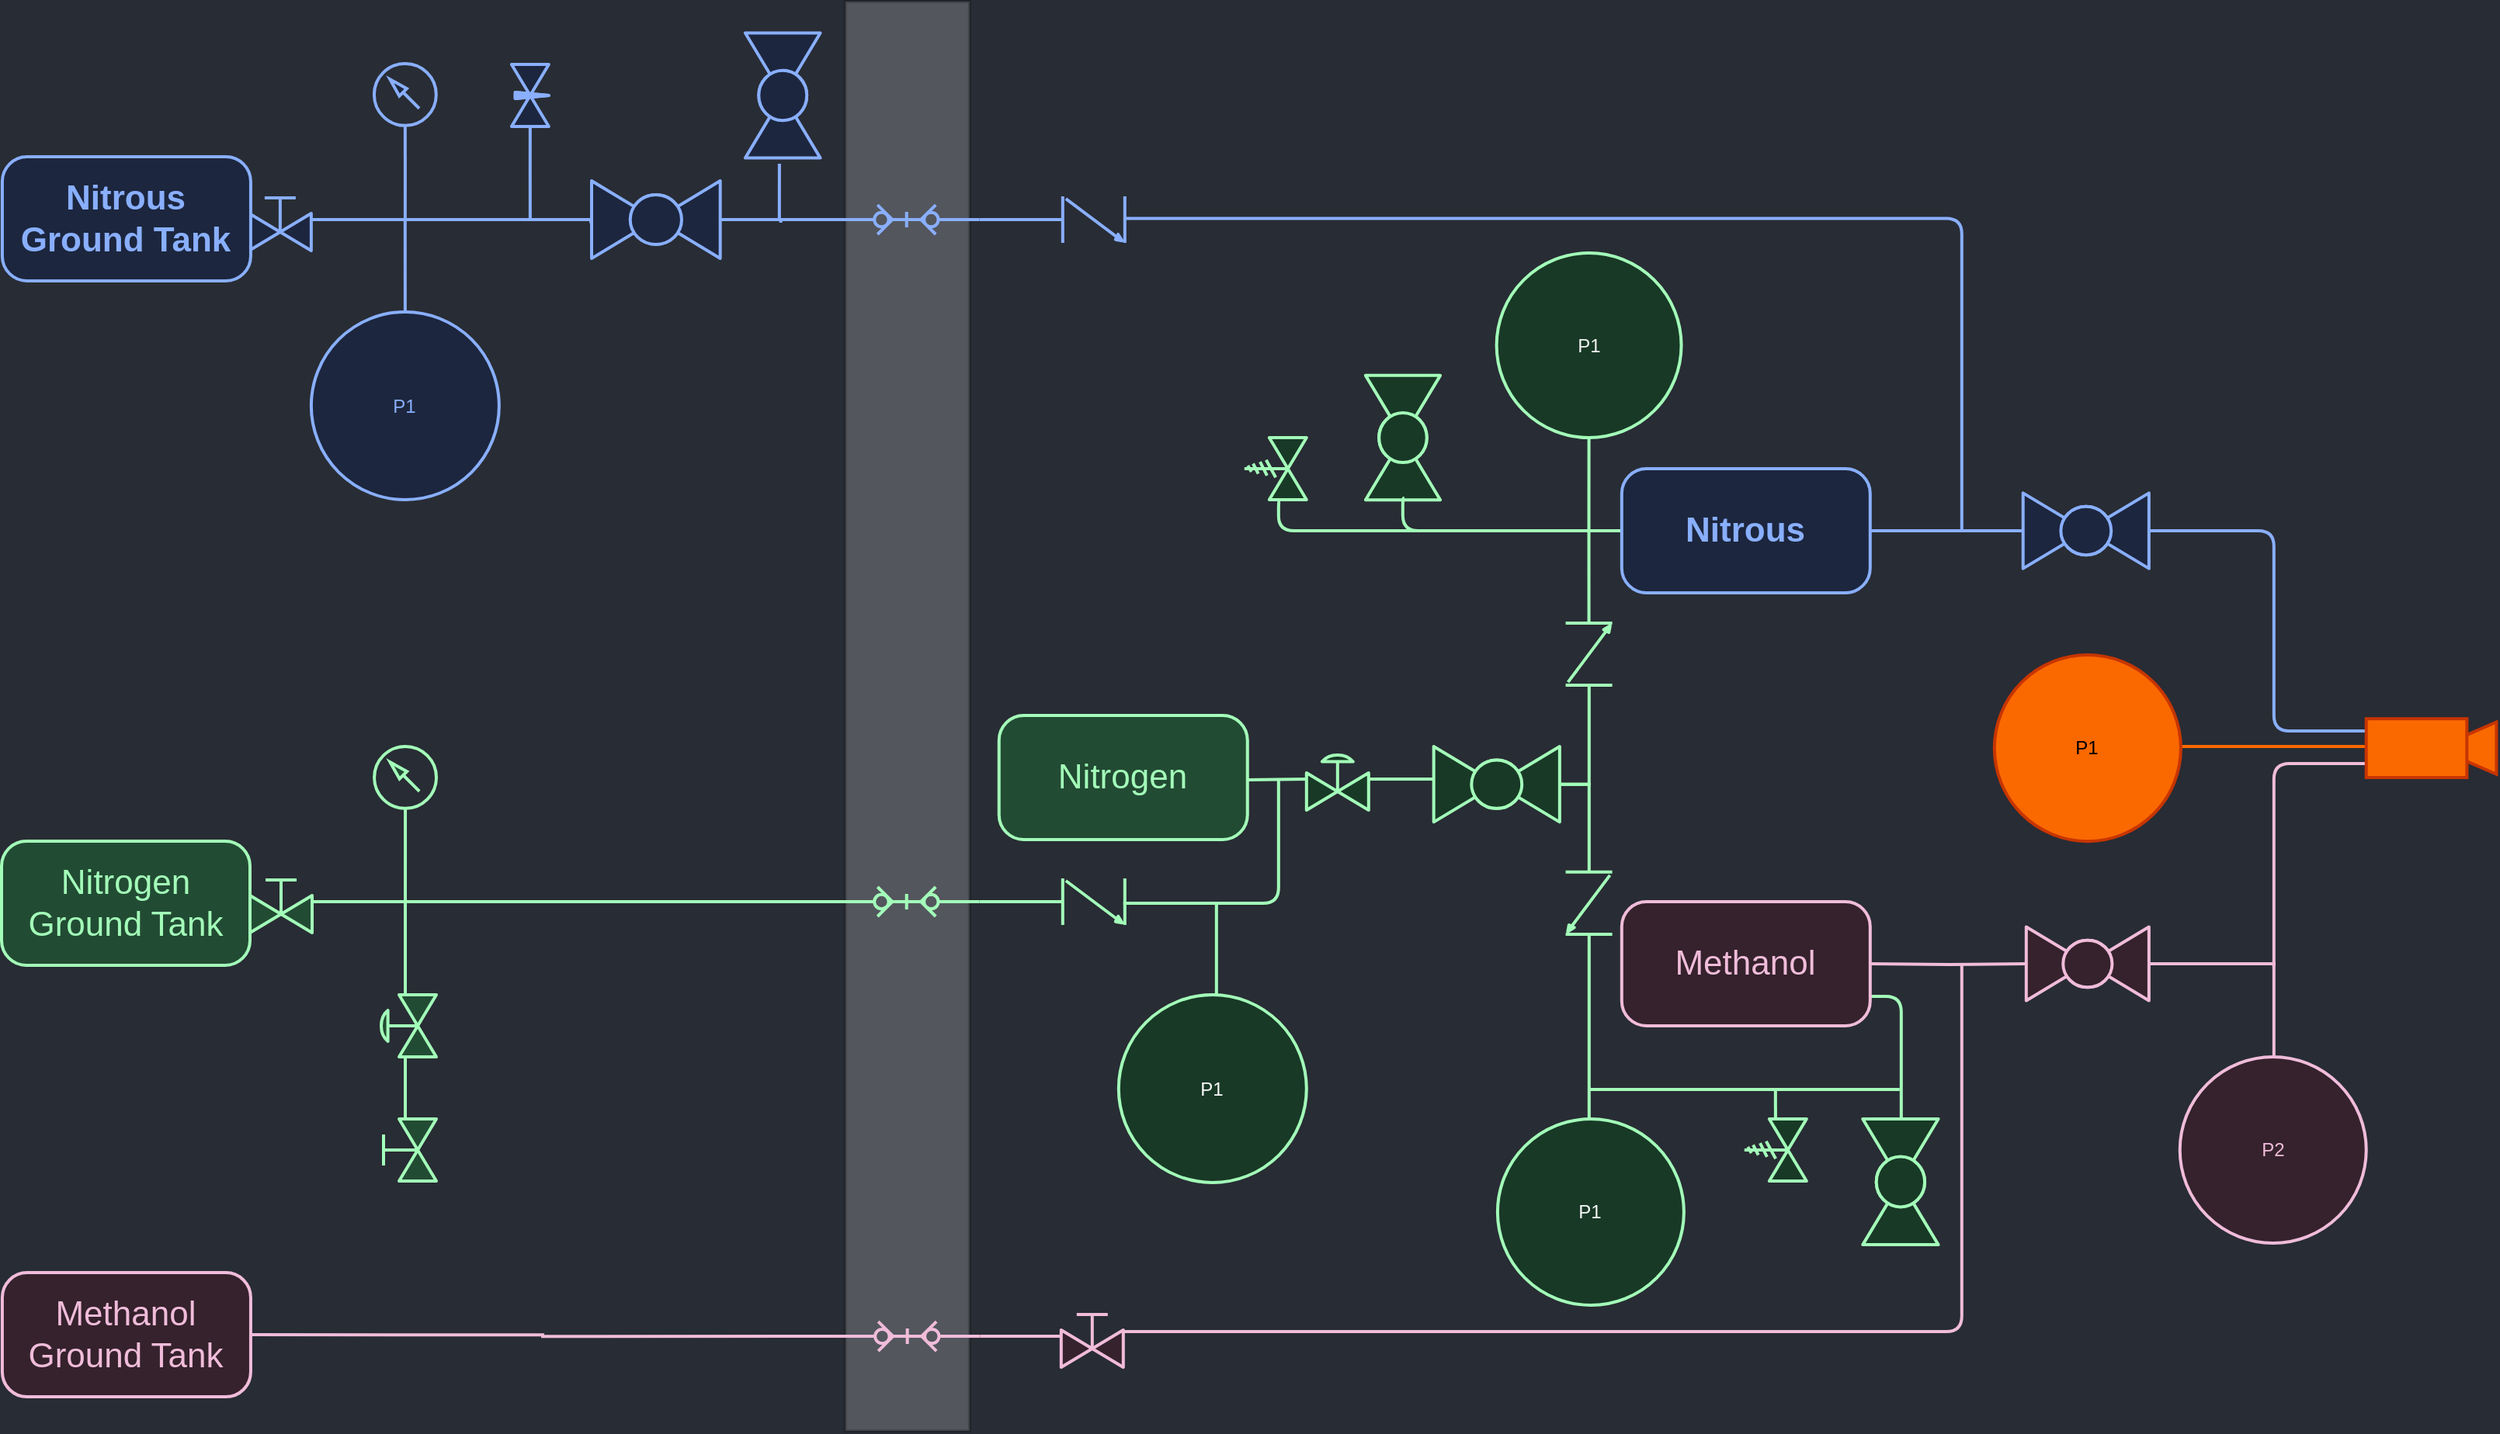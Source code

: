 <mxfile version="21.6.1" type="github" pages="2">
  <diagram name="Simplified" id="CqWv-y_qysSa1M4fhtOu">
    <mxGraphModel dx="2035" dy="2414" grid="1" gridSize="10" guides="1" tooltips="1" connect="1" arrows="1" fold="1" page="1" pageScale="1" pageWidth="1654" pageHeight="1169" background="#282C34" math="0" shadow="0">
      <root>
        <mxCell id="0" />
        <mxCell id="1" parent="0" />
        <mxCell id="74x6JmPRSCwgEubW2NDU-3" value="" style="rounded=0;whiteSpace=wrap;html=1;opacity=20;strokeWidth=2;" parent="1" vertex="1">
          <mxGeometry x="583.4" y="-1040" width="80" height="921" as="geometry" />
        </mxCell>
        <mxCell id="ajLOecNCnTilgNTq40M5-18" value="" style="verticalLabelPosition=bottom;aspect=fixed;html=1;verticalAlign=top;fillColor=#224B33;align=center;outlineConnect=0;shape=mxgraph.fluid_power.x11820;points=[[0.5,1,0]];rotation=0;strokeColor=#A3FEB9;strokeWidth=2;fontColor=#FAFAFA;" parent="1" vertex="1">
          <mxGeometry x="280.06" y="-560" width="39.94" height="60" as="geometry" />
        </mxCell>
        <mxCell id="ajLOecNCnTilgNTq40M5-388" style="edgeStyle=orthogonalEdgeStyle;rounded=0;orthogonalLoop=1;jettySize=auto;html=1;entryX=1.005;entryY=0.453;entryDx=0;entryDy=0;entryPerimeter=0;fillColor=#1C263E;strokeColor=#89AFFE;strokeWidth=2;endArrow=none;endFill=0;" parent="1" source="ajLOecNCnTilgNTq40M5-360" target="ajLOecNCnTilgNTq40M5-382" edge="1">
          <mxGeometry relative="1" as="geometry">
            <mxPoint x="349.43" y="-897.48" as="targetPoint" />
            <Array as="points">
              <mxPoint x="290" y="-899.54" />
              <mxPoint x="340" y="-899.54" />
            </Array>
          </mxGeometry>
        </mxCell>
        <mxCell id="Z-_9QAuxkszidowLPo6N-9" style="edgeStyle=orthogonalEdgeStyle;rounded=0;orthogonalLoop=1;jettySize=auto;html=1;entryX=0.5;entryY=0;entryDx=0;entryDy=0;strokeColor=#89AFFE;endArrow=none;endFill=0;strokeWidth=2;" parent="1" source="ajLOecNCnTilgNTq40M5-360" target="ajLOecNCnTilgNTq40M5-381" edge="1">
          <mxGeometry relative="1" as="geometry">
            <Array as="points">
              <mxPoint x="259" y="-899.54" />
              <mxPoint x="300" y="-899.54" />
            </Array>
          </mxGeometry>
        </mxCell>
        <mxCell id="ajLOecNCnTilgNTq40M5-360" value="" style="verticalLabelPosition=bottom;align=center;html=1;verticalAlign=top;pointerEvents=1;dashed=0;shape=mxgraph.pid2valves.valve;valveType=gate;actuator=man;rotation=0;fillColor=#1C263E;strokeColor=#89AFFE;fontColor=#ffffff;strokeWidth=2;" parent="1" vertex="1">
          <mxGeometry x="199.43" y="-919.48" width="40" height="40" as="geometry" />
        </mxCell>
        <mxCell id="ajLOecNCnTilgNTq40M5-399" style="edgeStyle=orthogonalEdgeStyle;rounded=0;orthogonalLoop=1;jettySize=auto;html=1;entryX=0.5;entryY=0;entryDx=0;entryDy=0;entryPerimeter=0;fillColor=#35222C;fontColor=#F0BCDA;strokeColor=#F0BCDA;strokeWidth=2;endArrow=none;endFill=0;exitX=1;exitY=0.5;exitDx=0;exitDy=0;" parent="1" source="74x6JmPRSCwgEubW2NDU-4" target="ajLOecNCnTilgNTq40M5-396" edge="1">
          <mxGeometry relative="1" as="geometry">
            <mxPoint x="200.46" y="-182.95" as="sourcePoint" />
          </mxGeometry>
        </mxCell>
        <mxCell id="ajLOecNCnTilgNTq40M5-378" style="edgeStyle=orthogonalEdgeStyle;rounded=0;orthogonalLoop=1;jettySize=auto;html=1;entryX=1;entryY=0.5;entryDx=0;entryDy=0;entryPerimeter=0;strokeColor=#A3FEB9;fillColor=#224B33;strokeWidth=2;fontColor=#FAFAFA;endArrow=none;endFill=0;" parent="1" source="ajLOecNCnTilgNTq40M5-364" target="ajLOecNCnTilgNTq40M5-367" edge="1">
          <mxGeometry relative="1" as="geometry">
            <mxPoint x="300" y="-410" as="targetPoint" />
          </mxGeometry>
        </mxCell>
        <mxCell id="ajLOecNCnTilgNTq40M5-379" style="edgeStyle=orthogonalEdgeStyle;rounded=0;orthogonalLoop=1;jettySize=auto;html=1;entryX=0.5;entryY=1;entryDx=0;entryDy=0;entryPerimeter=0;strokeColor=#A3FEB9;fillColor=#224B33;strokeWidth=2;fontColor=#FAFAFA;endArrow=none;endFill=0;" parent="1" source="ajLOecNCnTilgNTq40M5-364" target="ajLOecNCnTilgNTq40M5-18" edge="1">
          <mxGeometry relative="1" as="geometry" />
        </mxCell>
        <mxCell id="ajLOecNCnTilgNTq40M5-387" style="edgeStyle=orthogonalEdgeStyle;rounded=0;orthogonalLoop=1;jettySize=auto;html=1;strokeColor=#A3FEB9;fillColor=#224B33;strokeWidth=2;fontColor=#FAFAFA;endArrow=none;endFill=0;entryX=0.5;entryY=0;entryDx=0;entryDy=0;entryPerimeter=0;" parent="1" source="ajLOecNCnTilgNTq40M5-364" target="ajLOecNCnTilgNTq40M5-397" edge="1">
          <mxGeometry relative="1" as="geometry">
            <mxPoint x="360" y="-460" as="targetPoint" />
          </mxGeometry>
        </mxCell>
        <mxCell id="ajLOecNCnTilgNTq40M5-364" value="" style="verticalLabelPosition=bottom;align=center;html=1;verticalAlign=top;pointerEvents=1;dashed=0;shape=mxgraph.pid2valves.valve;valveType=gate;actuator=man;rotation=0;fillColor=#224B33;strokeColor=#A3FEB9;strokeWidth=2;fontColor=#FAFAFA;" parent="1" vertex="1">
          <mxGeometry x="200" y="-480" width="40" height="40" as="geometry" />
        </mxCell>
        <mxCell id="ajLOecNCnTilgNTq40M5-366" value="" style="verticalLabelPosition=bottom;align=center;html=1;verticalAlign=top;pointerEvents=1;dashed=0;shape=mxgraph.pid2valves.valve;valveType=gate;actuator=man;rotation=-90;fillColor=#224B33;strokeColor=#A3FEB9;strokeWidth=2;fontColor=#FAFAFA;" parent="1" vertex="1">
          <mxGeometry x="280" y="-320" width="40" height="40" as="geometry" />
        </mxCell>
        <mxCell id="ajLOecNCnTilgNTq40M5-402" style="edgeStyle=orthogonalEdgeStyle;rounded=0;orthogonalLoop=1;jettySize=auto;html=1;entryX=1;entryY=0.5;entryDx=0;entryDy=0;entryPerimeter=0;strokeColor=#A3FEB9;fillColor=#224B33;strokeWidth=2;fontColor=#FAFAFA;endArrow=none;endFill=0;" parent="1" source="ajLOecNCnTilgNTq40M5-367" target="ajLOecNCnTilgNTq40M5-366" edge="1">
          <mxGeometry relative="1" as="geometry" />
        </mxCell>
        <mxCell id="ajLOecNCnTilgNTq40M5-367" value="" style="verticalLabelPosition=bottom;align=center;html=1;verticalAlign=top;pointerEvents=1;dashed=0;shape=mxgraph.pid2valves.valve;valveType=gate;actuator=diaph;rotation=-90;fillColor=#224B33;strokeWidth=2;strokeColor=#A3FEB9;fontColor=#FAFAFA;" parent="1" vertex="1">
          <mxGeometry x="280" y="-400" width="40" height="40" as="geometry" />
        </mxCell>
        <mxCell id="ajLOecNCnTilgNTq40M5-413" style="edgeStyle=orthogonalEdgeStyle;rounded=0;orthogonalLoop=1;jettySize=auto;html=1;entryX=0.025;entryY=0.5;entryDx=0;entryDy=0;entryPerimeter=0;fillColor=#183926;strokeColor=#A3FEB9;strokeWidth=2;fontColor=#FAFAFA;endArrow=none;endFill=0;" parent="1" target="ajLOecNCnTilgNTq40M5-409" edge="1">
          <mxGeometry relative="1" as="geometry">
            <mxPoint x="803.4" y="-539.0" as="sourcePoint" />
          </mxGeometry>
        </mxCell>
        <mxCell id="ajLOecNCnTilgNTq40M5-398" style="edgeStyle=orthogonalEdgeStyle;rounded=0;orthogonalLoop=1;jettySize=auto;html=1;fillColor=#1C263E;strokeColor=#89AFFE;strokeWidth=2;endArrow=none;endFill=0;" parent="1" source="ajLOecNCnTilgNTq40M5-376" edge="1">
          <mxGeometry relative="1" as="geometry">
            <mxPoint x="541.83" y="-897.48" as="targetPoint" />
            <Array as="points">
              <mxPoint x="555.4" y="-899.54" />
              <mxPoint x="541.4" y="-899.54" />
            </Array>
          </mxGeometry>
        </mxCell>
        <mxCell id="ajLOecNCnTilgNTq40M5-436" value="" style="edgeStyle=orthogonalEdgeStyle;rounded=0;orthogonalLoop=1;jettySize=auto;html=1;fillColor=#1C263E;strokeColor=#89AFFE;strokeWidth=2;endArrow=none;endFill=0;exitX=0.5;exitY=1;exitDx=0;exitDy=0;exitPerimeter=0;" parent="1" source="ajLOecNCnTilgNTq40M5-376" target="ajLOecNCnTilgNTq40M5-434" edge="1">
          <mxGeometry relative="1" as="geometry">
            <Array as="points" />
            <mxPoint x="670.35" y="-901.452" as="sourcePoint" />
          </mxGeometry>
        </mxCell>
        <mxCell id="ajLOecNCnTilgNTq40M5-376" value="" style="verticalLabelPosition=bottom;aspect=fixed;html=1;verticalAlign=top;fillColor=#1C263E;align=center;outlineConnect=0;shape=mxgraph.fluid_power.x11740;points=[[0.5,0,0],[0.5,1,0]];strokeColor=#89AFFE;rotation=-90;fontColor=#ffffff;strokeWidth=2;" parent="1" vertex="1">
          <mxGeometry x="613.4" y="-946.37" width="18.98" height="93.78" as="geometry" />
        </mxCell>
        <mxCell id="ajLOecNCnTilgNTq40M5-406" style="edgeStyle=orthogonalEdgeStyle;rounded=1;orthogonalLoop=1;jettySize=auto;html=1;fillColor=#224B33;strokeColor=#A3FEB9;strokeWidth=2;fontColor=#FAFAFA;endArrow=none;endFill=0;" parent="1" source="ajLOecNCnTilgNTq40M5-377" edge="1">
          <mxGeometry relative="1" as="geometry">
            <Array as="points">
              <mxPoint x="862.4" y="-459" />
              <mxPoint x="862.4" y="-539" />
              <mxPoint x="862.4" y="-539" />
            </Array>
            <mxPoint x="862.4" y="-538" as="targetPoint" />
          </mxGeometry>
        </mxCell>
        <mxCell id="ajLOecNCnTilgNTq40M5-377" value="" style="verticalLabelPosition=bottom;align=center;html=1;verticalAlign=top;pointerEvents=1;dashed=0;shape=mxgraph.pid2valves.valve;valveType=check;rotation=0;fillColor=#224B33;strokeColor=#A3FEB9;strokeWidth=2;fontColor=#FAFAFA;" parent="1" vertex="1">
          <mxGeometry x="723.4" y="-475" width="40" height="30" as="geometry" />
        </mxCell>
        <mxCell id="e8f9cv5dE447CxC0w8QY-3" style="edgeStyle=orthogonalEdgeStyle;rounded=0;orthogonalLoop=1;jettySize=auto;html=1;strokeColor=#89AFFE;strokeWidth=2;endArrow=none;endFill=0;" parent="1" source="ajLOecNCnTilgNTq40M5-380" edge="1">
          <mxGeometry relative="1" as="geometry">
            <mxPoint x="380.43" y="-900" as="targetPoint" />
          </mxGeometry>
        </mxCell>
        <mxCell id="ajLOecNCnTilgNTq40M5-380" value="" style="verticalLabelPosition=bottom;align=center;html=1;verticalAlign=top;pointerEvents=1;dashed=0;shape=mxgraph.pid2valves.valve;valveType=needle;rotation=-90;fillColor=#1C263E;strokeColor=#89AFFE;fontColor=#ffffff;strokeWidth=2;" parent="1" vertex="1">
          <mxGeometry x="360.43" y="-991.48" width="40" height="24" as="geometry" />
        </mxCell>
        <mxCell id="ajLOecNCnTilgNTq40M5-381" value="P1" style="ellipse;whiteSpace=wrap;html=1;aspect=fixed;fillColor=#1C263E;strokeColor=#89AFFE;rotation=0;fontColor=#89AFFE;strokeWidth=2;" parent="1" vertex="1">
          <mxGeometry x="239.43" y="-840" width="121" height="121" as="geometry" />
        </mxCell>
        <mxCell id="ajLOecNCnTilgNTq40M5-395" style="edgeStyle=orthogonalEdgeStyle;rounded=0;orthogonalLoop=1;jettySize=auto;html=1;entryX=1.046;entryY=0.545;entryDx=0;entryDy=0;entryPerimeter=0;fillColor=#1C263E;strokeColor=#89AFFE;strokeWidth=2;endArrow=none;endFill=0;" parent="1" target="ajLOecNCnTilgNTq40M5-386" edge="1">
          <mxGeometry relative="1" as="geometry">
            <mxPoint x="481.83" y="-897.48" as="sourcePoint" />
            <Array as="points">
              <mxPoint x="481.4" y="-899.54" />
              <mxPoint x="541.4" y="-899.54" />
            </Array>
          </mxGeometry>
        </mxCell>
        <mxCell id="ajLOecNCnTilgNTq40M5-382" value="" style="verticalLabelPosition=bottom;align=center;html=1;verticalAlign=top;pointerEvents=1;dashed=0;shape=mxgraph.pid2valves.valve;valveType=ball;rotation=-180;fillColor=#1C263E;strokeColor=#89AFFE;fontColor=#ffffff;strokeWidth=2;" parent="1" vertex="1">
          <mxGeometry x="420" y="-924.46" width="82.83" height="49.97" as="geometry" />
        </mxCell>
        <mxCell id="ajLOecNCnTilgNTq40M5-386" value="" style="verticalLabelPosition=bottom;align=center;html=1;verticalAlign=top;pointerEvents=1;dashed=0;shape=mxgraph.pid2valves.valve;valveType=ball;rotation=90;fillColor=#1C263E;strokeColor=#89AFFE;fontColor=#ffffff;strokeWidth=2;" parent="1" vertex="1">
          <mxGeometry x="502.83" y="-1003.66" width="80.57" height="48.35" as="geometry" />
        </mxCell>
        <mxCell id="ajLOecNCnTilgNTq40M5-450" style="edgeStyle=orthogonalEdgeStyle;rounded=0;orthogonalLoop=1;jettySize=auto;html=1;entryX=0;entryY=0.5;entryDx=0;entryDy=0;entryPerimeter=0;fillColor=#35222C;fontColor=#F0BCDA;strokeColor=#F0BCDA;strokeWidth=2;endArrow=none;endFill=0;" parent="1" source="ajLOecNCnTilgNTq40M5-396" target="ajLOecNCnTilgNTq40M5-449" edge="1">
          <mxGeometry relative="1" as="geometry">
            <Array as="points">
              <mxPoint x="696.4" y="-180" />
            </Array>
          </mxGeometry>
        </mxCell>
        <mxCell id="ajLOecNCnTilgNTq40M5-396" value="" style="verticalLabelPosition=bottom;aspect=fixed;html=1;verticalAlign=top;fillColor=#35222C;align=center;outlineConnect=0;shape=mxgraph.fluid_power.x11740;points=[[0.5,0,0],[0.5,1,0]];strokeColor=#F0BCDA;rotation=-90;fontColor=#F0BCDA;strokeWidth=2;" parent="1" vertex="1">
          <mxGeometry x="613.86" y="-226.84" width="18.98" height="93.78" as="geometry" />
        </mxCell>
        <mxCell id="ajLOecNCnTilgNTq40M5-411" style="edgeStyle=orthogonalEdgeStyle;rounded=0;orthogonalLoop=1;jettySize=auto;html=1;entryX=0;entryY=0.5;entryDx=0;entryDy=0;entryPerimeter=0;fillColor=#224B33;strokeColor=#A3FEB9;strokeWidth=2;fontColor=#FAFAFA;endArrow=none;endFill=0;" parent="1" source="ajLOecNCnTilgNTq40M5-397" target="ajLOecNCnTilgNTq40M5-377" edge="1">
          <mxGeometry relative="1" as="geometry">
            <Array as="points">
              <mxPoint x="673.4" y="-460" />
              <mxPoint x="673.4" y="-460" />
            </Array>
          </mxGeometry>
        </mxCell>
        <mxCell id="ajLOecNCnTilgNTq40M5-397" value="" style="verticalLabelPosition=bottom;aspect=fixed;html=1;verticalAlign=top;fillColor=#224B33;align=center;outlineConnect=0;shape=mxgraph.fluid_power.x11740;points=[[0.5,0,0],[0.5,1,0]];strokeColor=#A3FEB9;rotation=-90;strokeWidth=2;fontColor=#FAFAFA;" parent="1" vertex="1">
          <mxGeometry x="613.4" y="-506.89" width="18.98" height="93.78" as="geometry" />
        </mxCell>
        <mxCell id="ajLOecNCnTilgNTq40M5-407" value="P1" style="ellipse;whiteSpace=wrap;html=1;aspect=fixed;fillColor=#183926;strokeColor=#A3FEB9;rotation=0;strokeWidth=2;fontColor=#FAFAFA;" parent="1" vertex="1">
          <mxGeometry x="759.4" y="-400" width="121" height="121" as="geometry" />
        </mxCell>
        <mxCell id="ajLOecNCnTilgNTq40M5-414" style="edgeStyle=orthogonalEdgeStyle;rounded=0;orthogonalLoop=1;jettySize=auto;html=1;fillColor=#183926;strokeColor=#A3FEB9;strokeWidth=2;fontColor=#FAFAFA;endArrow=none;endFill=0;" parent="1" source="ajLOecNCnTilgNTq40M5-409" edge="1">
          <mxGeometry relative="1" as="geometry">
            <mxPoint x="963.4" y="-539" as="targetPoint" />
          </mxGeometry>
        </mxCell>
        <mxCell id="ajLOecNCnTilgNTq40M5-409" value="" style="verticalLabelPosition=bottom;align=center;html=1;verticalAlign=top;pointerEvents=1;dashed=0;shape=mxgraph.pid2valves.valve;valveType=gate;actuator=diaph;rotation=0;fillColor=#183926;strokeWidth=2;strokeColor=#A3FEB9;fontColor=#FAFAFA;" parent="1" vertex="1">
          <mxGeometry x="880.4" y="-559" width="40" height="40" as="geometry" />
        </mxCell>
        <mxCell id="ajLOecNCnTilgNTq40M5-440" style="edgeStyle=orthogonalEdgeStyle;rounded=0;orthogonalLoop=1;jettySize=auto;html=1;fontColor=#FAFAFA;strokeWidth=2;fillColor=#183926;strokeColor=#A3FEB9;endArrow=none;endFill=0;" parent="1" source="ajLOecNCnTilgNTq40M5-412" edge="1">
          <mxGeometry relative="1" as="geometry">
            <mxPoint x="1062.4" y="-599" as="targetPoint" />
            <Array as="points">
              <mxPoint x="1062.4" y="-536" />
            </Array>
          </mxGeometry>
        </mxCell>
        <mxCell id="ajLOecNCnTilgNTq40M5-441" style="edgeStyle=orthogonalEdgeStyle;rounded=0;orthogonalLoop=1;jettySize=auto;html=1;fontColor=#FAFAFA;strokeWidth=2;fillColor=#183926;strokeColor=#A3FEB9;endArrow=none;endFill=0;entryX=0.002;entryY=0.496;entryDx=0;entryDy=0;entryPerimeter=0;" parent="1" source="ajLOecNCnTilgNTq40M5-412" target="ajLOecNCnTilgNTq40M5-417" edge="1">
          <mxGeometry relative="1" as="geometry">
            <mxPoint x="1102.4" y="-529" as="targetPoint" />
            <Array as="points">
              <mxPoint x="1062.4" y="-536" />
            </Array>
          </mxGeometry>
        </mxCell>
        <mxCell id="ajLOecNCnTilgNTq40M5-412" value="" style="verticalLabelPosition=bottom;align=center;html=1;verticalAlign=top;pointerEvents=1;dashed=0;shape=mxgraph.pid2valves.valve;valveType=ball;rotation=-180;fillColor=#183926;strokeColor=#A3FEB9;strokeWidth=2;fontColor=#FAFAFA;" parent="1" vertex="1">
          <mxGeometry x="962.33" y="-560" width="81.09" height="48.67" as="geometry" />
        </mxCell>
        <mxCell id="ajLOecNCnTilgNTq40M5-454" style="edgeStyle=orthogonalEdgeStyle;rounded=0;orthogonalLoop=1;jettySize=auto;html=1;strokeColor=#89AFFE;strokeWidth=2;fillColor=#1C263E;endArrow=none;endFill=0;" parent="1" edge="1">
          <mxGeometry relative="1" as="geometry">
            <mxPoint x="1363.4" y="-699" as="targetPoint" />
            <mxPoint x="1243.49" y="-698.979" as="sourcePoint" />
          </mxGeometry>
        </mxCell>
        <mxCell id="ajLOecNCnTilgNTq40M5-443" style="edgeStyle=orthogonalEdgeStyle;rounded=1;orthogonalLoop=1;jettySize=auto;html=1;entryX=0.975;entryY=0.501;entryDx=0;entryDy=0;entryPerimeter=0;fontColor=#FAFAFA;strokeWidth=2;fillColor=#183926;strokeColor=#A3FEB9;endArrow=none;endFill=0;" parent="1" target="ajLOecNCnTilgNTq40M5-421" edge="1">
          <mxGeometry relative="1" as="geometry">
            <mxPoint x="1182.4" y="-339" as="sourcePoint" />
            <Array as="points">
              <mxPoint x="1182.4" y="-339" />
            </Array>
          </mxGeometry>
        </mxCell>
        <mxCell id="ajLOecNCnTilgNTq40M5-447" style="edgeStyle=orthogonalEdgeStyle;rounded=1;orthogonalLoop=1;jettySize=auto;html=1;fillColor=#183926;strokeColor=#A3FEB9;strokeWidth=2;endArrow=none;endFill=0;" parent="1" edge="1">
          <mxGeometry relative="1" as="geometry">
            <Array as="points">
              <mxPoint x="1262.4" y="-339" />
            </Array>
            <mxPoint x="1262.4" y="-339" as="targetPoint" />
            <mxPoint x="1062.4" y="-339" as="sourcePoint" />
          </mxGeometry>
        </mxCell>
        <mxCell id="ajLOecNCnTilgNTq40M5-417" value="" style="verticalLabelPosition=bottom;align=center;html=1;verticalAlign=top;pointerEvents=1;dashed=0;shape=mxgraph.pid2valves.valve;valveType=check;rotation=90;fontColor=#FAFAFA;strokeWidth=2;fillColor=#183926;strokeColor=#A3FEB9;" parent="1" vertex="1">
          <mxGeometry x="1042.24" y="-474.04" width="40.09" height="30" as="geometry" />
        </mxCell>
        <mxCell id="ajLOecNCnTilgNTq40M5-428" style="edgeStyle=orthogonalEdgeStyle;rounded=1;orthogonalLoop=1;jettySize=auto;html=1;entryX=0.5;entryY=0;entryDx=0;entryDy=0;entryPerimeter=0;fillColor=#183926;strokeColor=#A3FEB9;strokeWidth=2;endArrow=none;endFill=0;" parent="1" edge="1">
          <mxGeometry relative="1" as="geometry">
            <Array as="points">
              <mxPoint x="1023.4" y="-699" />
            </Array>
            <mxPoint x="1083.49" y="-699.0" as="targetPoint" />
            <mxPoint x="1022.4" y="-699" as="sourcePoint" />
          </mxGeometry>
        </mxCell>
        <mxCell id="ajLOecNCnTilgNTq40M5-433" style="edgeStyle=orthogonalEdgeStyle;rounded=1;orthogonalLoop=1;jettySize=auto;html=1;fillColor=#183926;strokeColor=#A3FEB9;strokeWidth=2;endArrow=none;endFill=0;entryX=-0.025;entryY=0.575;entryDx=0;entryDy=0;entryPerimeter=0;" parent="1" target="ajLOecNCnTilgNTq40M5-424" edge="1">
          <mxGeometry relative="1" as="geometry">
            <mxPoint x="823.4" y="-719" as="targetPoint" />
            <Array as="points">
              <mxPoint x="1023.4" y="-699" />
              <mxPoint x="862.4" y="-699" />
              <mxPoint x="862.4" y="-718" />
            </Array>
            <mxPoint x="1022.4" y="-699" as="sourcePoint" />
          </mxGeometry>
        </mxCell>
        <mxCell id="Z-_9QAuxkszidowLPo6N-11" style="edgeStyle=orthogonalEdgeStyle;rounded=0;orthogonalLoop=1;jettySize=auto;html=1;endArrow=none;endFill=0;strokeColor=#A3FEB9;strokeWidth=2;entryX=0.5;entryY=1;entryDx=0;entryDy=0;" parent="1" source="ajLOecNCnTilgNTq40M5-419" target="ajLOecNCnTilgNTq40M5-425" edge="1">
          <mxGeometry relative="1" as="geometry">
            <mxPoint x="1023.485" y="-719" as="targetPoint" />
            <Array as="points" />
          </mxGeometry>
        </mxCell>
        <mxCell id="ajLOecNCnTilgNTq40M5-419" value="" style="verticalLabelPosition=bottom;align=center;html=1;verticalAlign=top;pointerEvents=1;dashed=0;shape=mxgraph.pid2valves.valve;valveType=check;rotation=-90;fillColor=#183926;strokeColor=#A3FEB9;strokeWidth=2;" parent="1" vertex="1">
          <mxGeometry x="1042.24" y="-634.5" width="40.09" height="30" as="geometry" />
        </mxCell>
        <mxCell id="ajLOecNCnTilgNTq40M5-463" style="edgeStyle=orthogonalEdgeStyle;rounded=0;orthogonalLoop=1;jettySize=auto;html=1;entryX=1;entryY=0.5;entryDx=0;entryDy=0;entryPerimeter=0;fillColor=#35222C;fontColor=#F0BCDA;strokeColor=#F0BCDA;strokeWidth=2;endArrow=none;endFill=0;" parent="1" target="ajLOecNCnTilgNTq40M5-460" edge="1">
          <mxGeometry relative="1" as="geometry">
            <mxPoint x="1243.49" y="-420" as="sourcePoint" />
          </mxGeometry>
        </mxCell>
        <mxCell id="ajLOecNCnTilgNTq40M5-421" value="" style="verticalLabelPosition=bottom;align=center;html=1;verticalAlign=top;pointerEvents=1;dashed=0;shape=mxgraph.pid2valves.valve;valveType=gate;actuator=spring;rotation=-90;fontColor=#FAFAFA;strokeWidth=2;fillColor=#183926;strokeColor=#A3FEB9;" parent="1" vertex="1">
          <mxGeometry x="1162.4" y="-320" width="40" height="40" as="geometry" />
        </mxCell>
        <mxCell id="ajLOecNCnTilgNTq40M5-422" value="P1" style="ellipse;whiteSpace=wrap;html=1;aspect=fixed;fillColor=#183926;strokeColor=#A3FEB9;rotation=0;strokeWidth=2;fontColor=#F7F7F7;" parent="1" vertex="1">
          <mxGeometry x="1003.44" y="-320" width="120" height="120" as="geometry" />
        </mxCell>
        <mxCell id="Z-_9QAuxkszidowLPo6N-10" style="edgeStyle=orthogonalEdgeStyle;rounded=1;orthogonalLoop=1;jettySize=auto;html=1;strokeColor=#A3FEB9;endArrow=none;endFill=0;strokeWidth=2;" parent="1" target="74x6JmPRSCwgEubW2NDU-21" edge="1">
          <mxGeometry relative="1" as="geometry">
            <mxPoint x="1263.4" y="-320" as="sourcePoint" />
            <Array as="points">
              <mxPoint x="1263.4" y="-320" />
              <mxPoint x="1263.4" y="-399" />
            </Array>
          </mxGeometry>
        </mxCell>
        <mxCell id="ajLOecNCnTilgNTq40M5-423" value="" style="verticalLabelPosition=bottom;align=center;html=1;verticalAlign=top;pointerEvents=1;dashed=0;shape=mxgraph.pid2valves.valve;valveType=ball;rotation=-90;fillColor=#183926;strokeColor=#A3FEB9;strokeWidth=2;" parent="1" vertex="1">
          <mxGeometry x="1222.4" y="-303.83" width="81.09" height="48.67" as="geometry" />
        </mxCell>
        <mxCell id="ajLOecNCnTilgNTq40M5-424" value="" style="verticalLabelPosition=bottom;align=center;html=1;verticalAlign=top;pointerEvents=1;dashed=0;shape=mxgraph.pid2valves.valve;valveType=gate;actuator=spring;rotation=-90;fillColor=#183926;strokeColor=#A3FEB9;strokeWidth=2;" parent="1" vertex="1">
          <mxGeometry x="840.4" y="-759" width="40" height="40" as="geometry" />
        </mxCell>
        <mxCell id="ajLOecNCnTilgNTq40M5-426" value="" style="verticalLabelPosition=bottom;align=center;html=1;verticalAlign=top;pointerEvents=1;dashed=0;shape=mxgraph.pid2valves.valve;valveType=ball;rotation=-90;fillColor=#183926;strokeColor=#A3FEB9;strokeWidth=2;" parent="1" vertex="1">
          <mxGeometry x="902.4" y="-783.05" width="80.16" height="48.11" as="geometry" />
        </mxCell>
        <mxCell id="ajLOecNCnTilgNTq40M5-438" style="edgeStyle=orthogonalEdgeStyle;rounded=1;orthogonalLoop=1;jettySize=auto;html=1;fillColor=#1C263E;strokeColor=#89AFFE;strokeWidth=2;endArrow=none;endFill=0;exitX=0.996;exitY=0.473;exitDx=0;exitDy=0;exitPerimeter=0;" parent="1" source="ajLOecNCnTilgNTq40M5-434" edge="1">
          <mxGeometry relative="1" as="geometry">
            <Array as="points">
              <mxPoint x="1302.4" y="-900" />
            </Array>
            <mxPoint x="1302.4" y="-699" as="targetPoint" />
            <mxPoint x="1065.857" y="-857.94" as="sourcePoint" />
          </mxGeometry>
        </mxCell>
        <mxCell id="ajLOecNCnTilgNTq40M5-434" value="" style="verticalLabelPosition=bottom;align=center;html=1;verticalAlign=top;pointerEvents=1;dashed=0;shape=mxgraph.pid2valves.valve;valveType=check;rotation=0;fillColor=#1C263E;strokeColor=#89AFFE;fontColor=#ffffff;strokeWidth=2;" parent="1" vertex="1">
          <mxGeometry x="723.4" y="-914.47" width="40" height="30" as="geometry" />
        </mxCell>
        <mxCell id="ajLOecNCnTilgNTq40M5-451" style="edgeStyle=orthogonalEdgeStyle;rounded=1;orthogonalLoop=1;jettySize=auto;html=1;fillColor=#35222C;fontColor=#F0BCDA;strokeColor=#F0BCDA;strokeWidth=2;endArrow=none;endFill=0;" parent="1" source="ajLOecNCnTilgNTq40M5-449" edge="1">
          <mxGeometry relative="1" as="geometry">
            <Array as="points">
              <mxPoint x="1302.4" y="-183" />
              <mxPoint x="1302.4" y="-415" />
            </Array>
            <mxPoint x="1302.4" y="-419" as="targetPoint" />
          </mxGeometry>
        </mxCell>
        <mxCell id="ajLOecNCnTilgNTq40M5-449" value="" style="verticalLabelPosition=bottom;align=center;html=1;verticalAlign=top;pointerEvents=1;dashed=0;shape=mxgraph.pid2valves.valve;valveType=gate;actuator=man;rotation=0;fillColor=#35222C;strokeColor=#F0BCDA;fontColor=#F0BCDA;strokeWidth=2;" parent="1" vertex="1">
          <mxGeometry x="722.4" y="-200" width="40" height="40" as="geometry" />
        </mxCell>
        <mxCell id="ajLOecNCnTilgNTq40M5-452" value="" style="verticalLabelPosition=bottom;align=center;dashed=0;html=1;verticalAlign=top;shape=mxgraph.pid.piping.concentric_reducer;rotation=-180;fillColor=#fa6800;strokeWidth=2;fontColor=#000000;strokeColor=#C73500;" parent="1" vertex="1">
          <mxGeometry x="1627.32" y="-575.76" width="19.4" height="33.64" as="geometry" />
        </mxCell>
        <mxCell id="ajLOecNCnTilgNTq40M5-465" style="edgeStyle=orthogonalEdgeStyle;rounded=1;orthogonalLoop=1;jettySize=auto;html=1;fillColor=#35222C;fontColor=#F0BCDA;strokeColor=#F0BCDA;strokeWidth=2;endArrow=none;endFill=0;" parent="1" edge="1">
          <mxGeometry relative="1" as="geometry">
            <mxPoint x="1563.4" y="-549" as="targetPoint" />
            <Array as="points">
              <mxPoint x="1503.4" y="-420" />
              <mxPoint x="1503.4" y="-549" />
              <mxPoint x="1562.4" y="-549" />
            </Array>
            <mxPoint x="1502.4" y="-419" as="sourcePoint" />
          </mxGeometry>
        </mxCell>
        <mxCell id="ajLOecNCnTilgNTq40M5-470" style="edgeStyle=orthogonalEdgeStyle;rounded=0;orthogonalLoop=1;jettySize=auto;html=1;entryX=0.5;entryY=0;entryDx=0;entryDy=0;fillColor=#35222C;fontColor=#F0BCDA;strokeColor=#F0BCDA;strokeWidth=2;endArrow=none;endFill=0;" parent="1" source="ajLOecNCnTilgNTq40M5-460" target="ajLOecNCnTilgNTq40M5-468" edge="1">
          <mxGeometry relative="1" as="geometry">
            <mxPoint x="1503.4" y="-369" as="targetPoint" />
            <Array as="points">
              <mxPoint x="1503.4" y="-420" />
              <mxPoint x="1503.4" y="-358" />
            </Array>
          </mxGeometry>
        </mxCell>
        <mxCell id="ajLOecNCnTilgNTq40M5-460" value="" style="verticalLabelPosition=bottom;align=center;html=1;verticalAlign=top;pointerEvents=1;dashed=0;shape=mxgraph.pid2valves.valve;valveType=ball;rotation=-180;fillColor=#35222C;strokeColor=#F0BCDA;fontColor=#F0BCDA;strokeWidth=2;" parent="1" vertex="1">
          <mxGeometry x="1343.91" y="-443.71" width="79.02" height="47.42" as="geometry" />
        </mxCell>
        <mxCell id="ajLOecNCnTilgNTq40M5-466" style="edgeStyle=orthogonalEdgeStyle;rounded=1;orthogonalLoop=1;jettySize=auto;html=1;entryX=-0.003;entryY=0.195;entryDx=0;entryDy=0;strokeColor=#89AFFE;strokeWidth=2;fillColor=#1C263E;endArrow=none;endFill=0;entryPerimeter=0;" parent="1" source="ajLOecNCnTilgNTq40M5-461" target="ajLOecNCnTilgNTq40M5-453" edge="1">
          <mxGeometry relative="1" as="geometry">
            <Array as="points">
              <mxPoint x="1503.4" y="-699" />
              <mxPoint x="1503.4" y="-570" />
              <mxPoint x="1562.4" y="-570" />
            </Array>
          </mxGeometry>
        </mxCell>
        <mxCell id="ajLOecNCnTilgNTq40M5-461" value="" style="verticalLabelPosition=bottom;align=center;html=1;verticalAlign=top;pointerEvents=1;dashed=0;shape=mxgraph.pid2valves.valve;valveType=ball;rotation=-180;fillColor=#1C263E;strokeColor=#89AFFE;strokeWidth=2;" parent="1" vertex="1">
          <mxGeometry x="1341.86" y="-723.32" width="81.07" height="48.65" as="geometry" />
        </mxCell>
        <mxCell id="ajLOecNCnTilgNTq40M5-467" style="edgeStyle=orthogonalEdgeStyle;rounded=0;orthogonalLoop=1;jettySize=auto;html=1;entryX=0;entryY=0.5;entryDx=0;entryDy=0;fillColor=#fa6800;strokeColor=#FA6800;endArrow=none;endFill=0;strokeWidth=2;" parent="1" source="ajLOecNCnTilgNTq40M5-464" target="ajLOecNCnTilgNTq40M5-453" edge="1">
          <mxGeometry relative="1" as="geometry">
            <Array as="points">
              <mxPoint x="1563.4" y="-560" />
            </Array>
          </mxGeometry>
        </mxCell>
        <mxCell id="ajLOecNCnTilgNTq40M5-464" value="P1" style="ellipse;whiteSpace=wrap;html=1;aspect=fixed;fillColor=#fa6800;strokeColor=#C73500;rotation=0;fontColor=#000000;strokeWidth=2;" parent="1" vertex="1">
          <mxGeometry x="1323.39" y="-618.98" width="120.07" height="120.07" as="geometry" />
        </mxCell>
        <mxCell id="ajLOecNCnTilgNTq40M5-468" value="P2" style="ellipse;whiteSpace=wrap;html=1;aspect=fixed;fillColor=#35222C;strokeColor=#F0BCDA;rotation=0;fontColor=#F0BCDA;strokeWidth=2;" parent="1" vertex="1">
          <mxGeometry x="1442.86" y="-360" width="120" height="120" as="geometry" />
        </mxCell>
        <mxCell id="74x6JmPRSCwgEubW2NDU-4" value="Methanol Ground Tank" style="rounded=1;whiteSpace=wrap;html=1;arcSize=20;fontSize=22;strokeColor=#F0BCDA;fillColor=#35222C;fontColor=#F0BCDA;strokeWidth=2;" parent="1" vertex="1">
          <mxGeometry x="40.46" y="-220.95" width="160" height="80" as="geometry" />
        </mxCell>
        <mxCell id="74x6JmPRSCwgEubW2NDU-5" value="Nitrogen Ground Tank" style="rounded=1;whiteSpace=wrap;html=1;arcSize=20;fontSize=22;strokeColor=#A3FEB9;fillColor=#224B33;fontColor=#A3FEB9;strokeWidth=2;" parent="1" vertex="1">
          <mxGeometry x="40" y="-499.04" width="160" height="80" as="geometry" />
        </mxCell>
        <mxCell id="74x6JmPRSCwgEubW2NDU-6" value="Nitrous Ground Tank" style="rounded=1;whiteSpace=wrap;html=1;arcSize=20;fillColor=#1C263E;strokeColor=#89AFFE;fontColor=#89AFFE;fontStyle=1;fontSize=22;strokeWidth=2;" parent="1" vertex="1">
          <mxGeometry x="40.46" y="-940" width="160" height="80" as="geometry" />
        </mxCell>
        <mxCell id="74x6JmPRSCwgEubW2NDU-13" value="Nitrous" style="rounded=1;whiteSpace=wrap;html=1;arcSize=20;fillColor=#1C263E;strokeColor=#89AFFE;fontColor=#89AFFE;fontStyle=1;fontSize=22;strokeWidth=2;" parent="1" vertex="1">
          <mxGeometry x="1083.4" y="-739" width="160" height="80" as="geometry" />
        </mxCell>
        <mxCell id="74x6JmPRSCwgEubW2NDU-14" value="Nitrogen" style="rounded=1;whiteSpace=wrap;html=1;arcSize=20;fontSize=22;strokeColor=#A3FEB9;fillColor=#224B33;fontColor=#A3FEB9;strokeWidth=2;" parent="1" vertex="1">
          <mxGeometry x="682.37" y="-580" width="160" height="80" as="geometry" />
        </mxCell>
        <mxCell id="74x6JmPRSCwgEubW2NDU-17" style="edgeStyle=orthogonalEdgeStyle;rounded=0;orthogonalLoop=1;jettySize=auto;html=1;fillColor=#224B33;strokeColor=#A3FEB9;strokeWidth=2;fontColor=#FAFAFA;endArrow=none;endFill=0;exitX=0.975;exitY=0.533;exitDx=0;exitDy=0;exitPerimeter=0;entryX=0.5;entryY=0;entryDx=0;entryDy=0;" parent="1" source="ajLOecNCnTilgNTq40M5-377" target="ajLOecNCnTilgNTq40M5-407" edge="1">
          <mxGeometry relative="1" as="geometry">
            <Array as="points">
              <mxPoint x="822.4" y="-459" />
              <mxPoint x="822.4" y="-400" />
            </Array>
            <mxPoint x="773.4" y="-449" as="sourcePoint" />
            <mxPoint x="822.4" y="-409" as="targetPoint" />
          </mxGeometry>
        </mxCell>
        <mxCell id="74x6JmPRSCwgEubW2NDU-21" value="Methanol" style="rounded=1;whiteSpace=wrap;html=1;arcSize=20;fontSize=22;strokeColor=#F0BCDA;fillColor=#35222C;fontColor=#F0BCDA;strokeWidth=2;" parent="1" vertex="1">
          <mxGeometry x="1083.4" y="-460" width="160" height="80" as="geometry" />
        </mxCell>
        <mxCell id="Z-_9QAuxkszidowLPo6N-4" style="edgeStyle=orthogonalEdgeStyle;rounded=0;orthogonalLoop=1;jettySize=auto;html=1;entryX=0.5;entryY=0;entryDx=0;entryDy=0;fillColor=#183926;strokeColor=#A3FEB9;strokeWidth=2;endArrow=none;endFill=0;" parent="1" target="ajLOecNCnTilgNTq40M5-422" edge="1">
          <mxGeometry relative="1" as="geometry">
            <Array as="points">
              <mxPoint x="1062.4" y="-439" />
              <mxPoint x="1062.4" y="-320" />
            </Array>
            <mxPoint x="1266.03" y="-380.28" as="targetPoint" />
            <mxPoint x="1062.4" y="-439" as="sourcePoint" />
          </mxGeometry>
        </mxCell>
        <mxCell id="ajLOecNCnTilgNTq40M5-425" value="P1" style="ellipse;whiteSpace=wrap;html=1;aspect=fixed;fillColor=#183926;strokeColor=#A3FEB9;rotation=0;strokeWidth=2;fontColor=#F2F2F2;" parent="1" vertex="1">
          <mxGeometry x="1002.8" y="-877.97" width="118.97" height="118.97" as="geometry" />
        </mxCell>
        <mxCell id="Z-_9QAuxkszidowLPo6N-7" style="edgeStyle=orthogonalEdgeStyle;rounded=1;orthogonalLoop=1;jettySize=auto;html=1;fillColor=#183926;strokeColor=#A3FEB9;strokeWidth=2;endArrow=none;endFill=0;" parent="1" edge="1">
          <mxGeometry relative="1" as="geometry">
            <mxPoint x="943.4" y="-720" as="targetPoint" />
            <Array as="points">
              <mxPoint x="1022.4" y="-699" />
              <mxPoint x="942.4" y="-699" />
              <mxPoint x="942.4" y="-720" />
            </Array>
            <mxPoint x="1022.4" y="-699" as="sourcePoint" />
          </mxGeometry>
        </mxCell>
        <mxCell id="ajLOecNCnTilgNTq40M5-453" value="" style="rounded=0;whiteSpace=wrap;html=1;rotation=0;fillColor=#fa6800;strokeWidth=2;fontColor=#000000;strokeColor=#C73500;" parent="1" vertex="1">
          <mxGeometry x="1562.86" y="-577.88" width="64.82" height="37.88" as="geometry" />
        </mxCell>
        <mxCell id="e8f9cv5dE447CxC0w8QY-2" style="edgeStyle=orthogonalEdgeStyle;rounded=0;orthogonalLoop=1;jettySize=auto;html=1;strokeColor=#89AFFE;strokeWidth=2;endArrow=none;endFill=0;" parent="1" source="e8f9cv5dE447CxC0w8QY-1" edge="1">
          <mxGeometry relative="1" as="geometry">
            <mxPoint x="299.93" y="-900.0" as="targetPoint" />
          </mxGeometry>
        </mxCell>
        <mxCell id="e8f9cv5dE447CxC0w8QY-1" value="" style="verticalLabelPosition=bottom;aspect=fixed;html=1;verticalAlign=top;fillColor=#1C263E;align=center;outlineConnect=0;shape=mxgraph.fluid_power.x11820;points=[[0.5,1,0]];rotation=0;strokeColor=#89AFFE;strokeWidth=2;fontColor=#FAFAFA;" parent="1" vertex="1">
          <mxGeometry x="279.96" y="-1000" width="39.94" height="60" as="geometry" />
        </mxCell>
      </root>
    </mxGraphModel>
  </diagram>
  <diagram id="HsSIx2BidomNkE-0ggk1" name="Page-2">
    <mxGraphModel dx="2442" dy="1494" grid="1" gridSize="10" guides="1" tooltips="1" connect="1" arrows="1" fold="1" page="1" pageScale="1" pageWidth="1654" pageHeight="1169" math="0" shadow="0">
      <root>
        <mxCell id="0" />
        <mxCell id="1" parent="0" />
        <mxCell id="iiuwmFFOEghYJQp1kKn_-2" value="" style="verticalLabelPosition=bottom;aspect=fixed;html=1;verticalAlign=top;align=center;outlineConnect=0;shape=mxgraph.fluid_power.x11820;points=[[0.5,1,0]];rotation=0;strokeWidth=1;direction=south;fontStyle=0" parent="1" vertex="1">
          <mxGeometry x="620.72" y="360" width="60" height="39.94" as="geometry" />
        </mxCell>
        <mxCell id="iiuwmFFOEghYJQp1kKn_-6" value="" style="verticalLabelPosition=bottom;align=center;html=1;verticalAlign=top;pointerEvents=1;dashed=0;shape=mxgraph.pid2valves.valve;valveType=gate;actuator=man;rotation=0;strokeWidth=1;direction=south;fontStyle=0" parent="1" vertex="1">
          <mxGeometry x="1041.77" y="200.0" width="40" height="40" as="geometry" />
        </mxCell>
        <mxCell id="iiuwmFFOEghYJQp1kKn_-11" value="" style="verticalLabelPosition=bottom;align=center;html=1;verticalAlign=top;pointerEvents=1;dashed=0;shape=mxgraph.pid2valves.valve;valveType=gate;actuator=man;rotation=0;strokeWidth=1;direction=south;fontStyle=0" parent="1" vertex="1">
          <mxGeometry x="480.53" y="200" width="40" height="40" as="geometry" />
        </mxCell>
        <mxCell id="iiuwmFFOEghYJQp1kKn_-12" value="" style="verticalLabelPosition=bottom;align=center;html=1;verticalAlign=top;pointerEvents=1;dashed=0;shape=mxgraph.pid2valves.valve;valveType=gate;actuator=man;rotation=-90;strokeWidth=1;direction=south;fontStyle=0" parent="1" vertex="1">
          <mxGeometry x="800.53" y="479.81" width="40" height="40" as="geometry" />
        </mxCell>
        <mxCell id="iiuwmFFOEghYJQp1kKn_-14" value="" style="verticalLabelPosition=bottom;align=center;html=1;verticalAlign=top;pointerEvents=1;dashed=0;shape=mxgraph.pid2valves.valve;valveType=gate;actuator=diaph;rotation=-90;strokeWidth=1;direction=south;fontStyle=0" parent="1" vertex="1">
          <mxGeometry x="680.72" y="479.81" width="40" height="40" as="geometry" />
        </mxCell>
        <mxCell id="iiuwmFFOEghYJQp1kKn_-18" value="" style="verticalLabelPosition=bottom;aspect=fixed;html=1;verticalAlign=top;align=center;outlineConnect=0;shape=mxgraph.fluid_power.x11740;points=[[0.5,0,0],[0.5,1,0]];rotation=-90;strokeWidth=1;direction=south;fontColor=#CFCFCF;opacity=20;fontStyle=0" parent="1" vertex="1">
          <mxGeometry x="1013.64" y="1034.68" width="93.78" height="18.98" as="geometry" />
        </mxCell>
        <mxCell id="iiuwmFFOEghYJQp1kKn_-21" value="" style="verticalLabelPosition=bottom;align=center;html=1;verticalAlign=top;pointerEvents=1;dashed=0;shape=mxgraph.pid2valves.valve;valveType=needle;rotation=-90;strokeWidth=1;direction=south;fontStyle=0" parent="1" vertex="1">
          <mxGeometry x="1208.43" y="640.26" width="24" height="40" as="geometry" />
        </mxCell>
        <mxCell id="iiuwmFFOEghYJQp1kKn_-22" value="P1" style="ellipse;whiteSpace=wrap;html=1;aspect=fixed;rotation=0;strokeWidth=1;direction=south;fontStyle=0" parent="1" vertex="1">
          <mxGeometry x="1201.08" y="400.37" width="40" height="40" as="geometry" />
        </mxCell>
        <mxCell id="iiuwmFFOEghYJQp1kKn_-24" value="" style="verticalLabelPosition=bottom;align=center;html=1;verticalAlign=top;pointerEvents=1;dashed=0;shape=mxgraph.pid2valves.valve;valveType=ball;rotation=-180;strokeWidth=1;direction=south;fontStyle=0" parent="1" vertex="1">
          <mxGeometry x="1049.27" y="760.26" width="24.39" height="40.43" as="geometry" />
        </mxCell>
        <mxCell id="iiuwmFFOEghYJQp1kKn_-25" value="" style="verticalLabelPosition=bottom;align=center;html=1;verticalAlign=top;pointerEvents=1;dashed=0;shape=mxgraph.pid2valves.valve;valveType=ball;rotation=90;strokeWidth=1;direction=south;fontStyle=0" parent="1" vertex="1">
          <mxGeometry x="1207.815" y="879.705" width="24.61" height="41" as="geometry" />
        </mxCell>
        <mxCell id="iiuwmFFOEghYJQp1kKn_-30" value="" style="verticalLabelPosition=bottom;aspect=fixed;html=1;verticalAlign=top;align=center;outlineConnect=0;shape=mxgraph.fluid_power.x11740;points=[[0.5,0,0],[0.5,1,0]];rotation=-90;strokeWidth=1;direction=south;fontColor=#CFCFCF;opacity=20;fontStyle=0" parent="1" vertex="1">
          <mxGeometry x="453.64" y="1020.88" width="93.78" height="18.98" as="geometry" />
        </mxCell>
        <mxCell id="iiuwmFFOEghYJQp1kKn_-55" value="" style="verticalLabelPosition=bottom;align=center;html=1;verticalAlign=top;pointerEvents=1;dashed=0;shape=mxgraph.pid2valves.valve;valveType=gate;actuator=man;rotation=0;strokeWidth=1;direction=south;opacity=20;fontStyle=0" parent="1" vertex="1">
          <mxGeometry x="240.53" y="1039.86" width="40" height="40" as="geometry" />
        </mxCell>
        <mxCell id="iiuwmFFOEghYJQp1kKn_-65" value="Methanol Ground Tank" style="rounded=1;whiteSpace=wrap;html=1;arcSize=20;fontSize=22;direction=south;strokeWidth=1;fontStyle=0" parent="1" vertex="1">
          <mxGeometry x="200.27" y="40" width="120" height="160" as="geometry" />
        </mxCell>
        <mxCell id="iiuwmFFOEghYJQp1kKn_-66" value="Nitrogen Cylinder" style="rounded=1;whiteSpace=wrap;html=1;arcSize=20;fontSize=22;direction=south;strokeWidth=1;fontStyle=0" parent="1" vertex="1">
          <mxGeometry x="440.53" y="40" width="120" height="160" as="geometry" />
        </mxCell>
        <mxCell id="iiuwmFFOEghYJQp1kKn_-67" value="Nitrous Oxide Cylinder" style="rounded=1;whiteSpace=wrap;html=1;arcSize=20;fontStyle=0;fontSize=22;direction=south;strokeWidth=1;" parent="1" vertex="1">
          <mxGeometry x="1000.53" y="40" width="120" height="160" as="geometry" />
        </mxCell>
        <mxCell id="qU0H1CkPmmHk7e3lrwUf-2" value="" style="shape=trapezoid;perimeter=trapezoidPerimeter;whiteSpace=wrap;html=1;fixedSize=1;rotation=-90;size=13.52;direction=south;strokeWidth=1;fontStyle=0" parent="1" vertex="1">
          <mxGeometry x="1041.77" y="240.0" width="39.31" height="40.37" as="geometry" />
        </mxCell>
        <mxCell id="qU0H1CkPmmHk7e3lrwUf-86" style="edgeStyle=orthogonalEdgeStyle;rounded=0;orthogonalLoop=1;jettySize=auto;html=1;entryX=0;entryY=0;entryDx=80;entryDy=9;entryPerimeter=0;endArrow=none;endFill=0;strokeWidth=1;fontStyle=0" parent="1" source="qU0H1CkPmmHk7e3lrwUf-3" target="qU0H1CkPmmHk7e3lrwUf-11" edge="1">
          <mxGeometry relative="1" as="geometry" />
        </mxCell>
        <mxCell id="qU0H1CkPmmHk7e3lrwUf-3" value="" style="shape=trapezoid;perimeter=trapezoidPerimeter;whiteSpace=wrap;html=1;fixedSize=1;rotation=-90;size=13.52;direction=south;strokeWidth=1;fontStyle=0" parent="1" vertex="1">
          <mxGeometry x="1041.77" y="280.37" width="39.31" height="40.37" as="geometry" />
        </mxCell>
        <mxCell id="qU0H1CkPmmHk7e3lrwUf-88" style="edgeStyle=orthogonalEdgeStyle;rounded=0;orthogonalLoop=1;jettySize=auto;html=1;exitX=0;exitY=0;exitDx=0;exitDy=9;exitPerimeter=0;entryX=0.5;entryY=1;entryDx=0;entryDy=0;endArrow=none;endFill=0;strokeWidth=1;fontStyle=0" parent="1" source="qU0H1CkPmmHk7e3lrwUf-4" target="qU0H1CkPmmHk7e3lrwUf-8" edge="1">
          <mxGeometry relative="1" as="geometry" />
        </mxCell>
        <mxCell id="qU0H1CkPmmHk7e3lrwUf-92" value="" style="edgeStyle=orthogonalEdgeStyle;rounded=0;orthogonalLoop=1;jettySize=auto;html=1;endArrow=none;endFill=0;strokeWidth=1;fontStyle=0" parent="1" source="qU0H1CkPmmHk7e3lrwUf-4" target="qU0H1CkPmmHk7e3lrwUf-5" edge="1">
          <mxGeometry relative="1" as="geometry" />
        </mxCell>
        <mxCell id="qU0H1CkPmmHk7e3lrwUf-4" value="" style="shape=tee;whiteSpace=wrap;html=1;rotation=-180;dx=21;dy=18;direction=south;strokeWidth=1;fontStyle=0" parent="1" vertex="1">
          <mxGeometry x="1051.125" y="620.265" width="68.49" height="80" as="geometry" />
        </mxCell>
        <mxCell id="qU0H1CkPmmHk7e3lrwUf-5" value="" style="shape=trapezoid;perimeter=trapezoidPerimeter;whiteSpace=wrap;html=1;fixedSize=1;rotation=0;size=13.52;direction=south;strokeWidth=1;fontStyle=0" parent="1" vertex="1">
          <mxGeometry x="1161.12" y="639.89" width="39.31" height="40.37" as="geometry" />
        </mxCell>
        <mxCell id="qU0H1CkPmmHk7e3lrwUf-75" style="edgeStyle=orthogonalEdgeStyle;rounded=0;orthogonalLoop=1;jettySize=auto;html=1;exitX=0;exitY=0;exitDx=0;exitDy=9;exitPerimeter=0;endArrow=none;endFill=0;strokeWidth=1;fontStyle=0;entryX=0.5;entryY=0;entryDx=0;entryDy=0;entryPerimeter=0;" parent="1" source="qU0H1CkPmmHk7e3lrwUf-6" target="iiuwmFFOEghYJQp1kKn_-18" edge="1">
          <mxGeometry relative="1" as="geometry">
            <mxPoint x="1060.53" y="990" as="targetPoint" />
          </mxGeometry>
        </mxCell>
        <mxCell id="qU0H1CkPmmHk7e3lrwUf-91" value="" style="edgeStyle=orthogonalEdgeStyle;rounded=0;orthogonalLoop=1;jettySize=auto;html=1;endArrow=none;endFill=0;strokeWidth=1;fontStyle=0" parent="1" source="qU0H1CkPmmHk7e3lrwUf-6" target="qU0H1CkPmmHk7e3lrwUf-7" edge="1">
          <mxGeometry relative="1" as="geometry" />
        </mxCell>
        <mxCell id="qU0H1CkPmmHk7e3lrwUf-6" value="" style="shape=tee;whiteSpace=wrap;html=1;rotation=-180;dx=21;dy=18;direction=south;strokeWidth=1;fontStyle=0" parent="1" vertex="1">
          <mxGeometry x="1051.125" y="860.205" width="68.49" height="80" as="geometry" />
        </mxCell>
        <mxCell id="qU0H1CkPmmHk7e3lrwUf-7" value="" style="shape=trapezoid;perimeter=trapezoidPerimeter;whiteSpace=wrap;html=1;fixedSize=1;rotation=0;size=13.52;direction=south;strokeWidth=1;fontStyle=0" parent="1" vertex="1">
          <mxGeometry x="1161.12" y="879.7" width="39.31" height="40.37" as="geometry" />
        </mxCell>
        <mxCell id="qU0H1CkPmmHk7e3lrwUf-8" value="" style="shape=trapezoid;perimeter=trapezoidPerimeter;whiteSpace=wrap;html=1;fixedSize=1;rotation=90;size=13.52;direction=south;strokeWidth=1;fontStyle=0" parent="1" vertex="1">
          <mxGeometry x="1041.81" y="719.89" width="39.31" height="40.37" as="geometry" />
        </mxCell>
        <mxCell id="qU0H1CkPmmHk7e3lrwUf-90" style="edgeStyle=orthogonalEdgeStyle;rounded=0;orthogonalLoop=1;jettySize=auto;html=1;entryX=0;entryY=0;entryDx=80;entryDy=9;entryPerimeter=0;endArrow=none;endFill=0;strokeWidth=1;fontStyle=0" parent="1" source="qU0H1CkPmmHk7e3lrwUf-9" target="qU0H1CkPmmHk7e3lrwUf-6" edge="1">
          <mxGeometry relative="1" as="geometry" />
        </mxCell>
        <mxCell id="qU0H1CkPmmHk7e3lrwUf-9" value="" style="shape=trapezoid;perimeter=trapezoidPerimeter;whiteSpace=wrap;html=1;fixedSize=1;rotation=-90;size=13.52;direction=south;strokeWidth=1;fontStyle=0" parent="1" vertex="1">
          <mxGeometry x="1041.12" y="800.69" width="39.31" height="40.37" as="geometry" />
        </mxCell>
        <mxCell id="qU0H1CkPmmHk7e3lrwUf-93" value="" style="edgeStyle=orthogonalEdgeStyle;rounded=0;orthogonalLoop=1;jettySize=auto;html=1;endArrow=none;endFill=0;strokeWidth=1;fontStyle=0" parent="1" source="qU0H1CkPmmHk7e3lrwUf-11" target="qU0H1CkPmmHk7e3lrwUf-12" edge="1">
          <mxGeometry relative="1" as="geometry" />
        </mxCell>
        <mxCell id="cfK03zAUgl3M83wAPy3X-1" style="edgeStyle=orthogonalEdgeStyle;rounded=0;orthogonalLoop=1;jettySize=auto;html=1;entryX=0;entryY=0;entryDx=80;entryDy=9;entryPerimeter=0;exitX=0;exitY=0;exitDx=0;exitDy=9;exitPerimeter=0;endArrow=none;endFill=0;" parent="1" source="qU0H1CkPmmHk7e3lrwUf-11" target="zL-SA0Hq0U0DleTIP9xq-3" edge="1">
          <mxGeometry relative="1" as="geometry">
            <Array as="points" />
          </mxGeometry>
        </mxCell>
        <mxCell id="qU0H1CkPmmHk7e3lrwUf-11" value="" style="shape=tee;whiteSpace=wrap;html=1;rotation=-180;dx=21;dy=18;direction=south;strokeWidth=1;fontStyle=0" parent="1" vertex="1">
          <mxGeometry x="1051.775" y="380.375" width="68.49" height="80" as="geometry" />
        </mxCell>
        <mxCell id="qU0H1CkPmmHk7e3lrwUf-12" value="" style="shape=trapezoid;perimeter=trapezoidPerimeter;whiteSpace=wrap;html=1;fixedSize=1;rotation=0;size=13.52;direction=south;strokeWidth=1;fontStyle=0" parent="1" vertex="1">
          <mxGeometry x="1161.77" y="400.0" width="39.31" height="40.37" as="geometry" />
        </mxCell>
        <mxCell id="qU0H1CkPmmHk7e3lrwUf-28" value="" style="shape=trapezoid;perimeter=trapezoidPerimeter;whiteSpace=wrap;html=1;fixedSize=1;rotation=-90;size=13.52;direction=south;strokeWidth=1;fontStyle=0" parent="1" vertex="1">
          <mxGeometry x="481.22" y="240" width="39.31" height="40.37" as="geometry" />
        </mxCell>
        <mxCell id="qU0H1CkPmmHk7e3lrwUf-78" style="edgeStyle=orthogonalEdgeStyle;rounded=0;orthogonalLoop=1;jettySize=auto;html=1;entryX=0;entryY=0;entryDx=80;entryDy=9;entryPerimeter=0;endArrow=none;endFill=0;strokeWidth=1;fontStyle=0" parent="1" source="qU0H1CkPmmHk7e3lrwUf-29" target="qU0H1CkPmmHk7e3lrwUf-30" edge="1">
          <mxGeometry relative="1" as="geometry" />
        </mxCell>
        <mxCell id="qU0H1CkPmmHk7e3lrwUf-29" value="" style="shape=trapezoid;perimeter=trapezoidPerimeter;whiteSpace=wrap;html=1;fixedSize=1;rotation=-90;size=13.52;direction=south;strokeWidth=1;fontStyle=0" parent="1" vertex="1">
          <mxGeometry x="481.22" y="280.37" width="39.31" height="40.37" as="geometry" />
        </mxCell>
        <mxCell id="qU0H1CkPmmHk7e3lrwUf-79" style="edgeStyle=orthogonalEdgeStyle;rounded=0;orthogonalLoop=1;jettySize=auto;html=1;entryX=0;entryY=0;entryDx=80;entryDy=9;entryPerimeter=0;exitX=0;exitY=0;exitDx=0;exitDy=9;exitPerimeter=0;endArrow=none;endFill=0;strokeWidth=1;fontStyle=0" parent="1" source="qU0H1CkPmmHk7e3lrwUf-30" target="qU0H1CkPmmHk7e3lrwUf-31" edge="1">
          <mxGeometry relative="1" as="geometry" />
        </mxCell>
        <mxCell id="qU0H1CkPmmHk7e3lrwUf-84" value="" style="edgeStyle=orthogonalEdgeStyle;rounded=0;orthogonalLoop=1;jettySize=auto;html=1;endArrow=none;endFill=0;strokeWidth=1;fontStyle=0" parent="1" source="qU0H1CkPmmHk7e3lrwUf-30" target="qU0H1CkPmmHk7e3lrwUf-32" edge="1">
          <mxGeometry relative="1" as="geometry" />
        </mxCell>
        <mxCell id="qU0H1CkPmmHk7e3lrwUf-30" value="" style="shape=tee;whiteSpace=wrap;html=1;rotation=-180;dx=21;dy=18;direction=south;strokeWidth=1;fontStyle=0" parent="1" vertex="1">
          <mxGeometry x="490.525" y="340.375" width="68.49" height="80" as="geometry" />
        </mxCell>
        <mxCell id="qU0H1CkPmmHk7e3lrwUf-83" value="" style="edgeStyle=orthogonalEdgeStyle;rounded=0;orthogonalLoop=1;jettySize=auto;html=1;endArrow=none;endFill=0;strokeWidth=1;fontStyle=0" parent="1" source="qU0H1CkPmmHk7e3lrwUf-31" target="qU0H1CkPmmHk7e3lrwUf-33" edge="1">
          <mxGeometry relative="1" as="geometry" />
        </mxCell>
        <mxCell id="qU0H1CkPmmHk7e3lrwUf-31" value="" style="shape=tee;whiteSpace=wrap;html=1;rotation=-180;dx=21;dy=18;direction=south;strokeWidth=1;fontStyle=0" parent="1" vertex="1">
          <mxGeometry x="490.525" y="460.185" width="68.49" height="80" as="geometry" />
        </mxCell>
        <mxCell id="qU0H1CkPmmHk7e3lrwUf-32" value="" style="shape=trapezoid;perimeter=trapezoidPerimeter;whiteSpace=wrap;html=1;fixedSize=1;rotation=0;size=13.52;direction=south;strokeWidth=1;fontStyle=0" parent="1" vertex="1">
          <mxGeometry x="600.53" y="359.78" width="39.31" height="40.37" as="geometry" />
        </mxCell>
        <mxCell id="qU0H1CkPmmHk7e3lrwUf-33" value="" style="shape=trapezoid;perimeter=trapezoidPerimeter;whiteSpace=wrap;html=1;fixedSize=1;rotation=0;size=13.52;direction=south;strokeWidth=1;fontStyle=0" parent="1" vertex="1">
          <mxGeometry x="600.53" y="480.0" width="39.31" height="40.37" as="geometry" />
        </mxCell>
        <mxCell id="EgIBQOYRiN447_gpzMle-14" style="edgeStyle=orthogonalEdgeStyle;rounded=0;orthogonalLoop=1;jettySize=auto;html=1;entryX=0;entryY=0.505;entryDx=0;entryDy=0;entryPerimeter=0;endArrow=none;endFill=0;" parent="1" source="qU0H1CkPmmHk7e3lrwUf-34" target="iiuwmFFOEghYJQp1kKn_-12" edge="1">
          <mxGeometry relative="1" as="geometry" />
        </mxCell>
        <mxCell id="qU0H1CkPmmHk7e3lrwUf-34" value="" style="shape=trapezoid;perimeter=trapezoidPerimeter;whiteSpace=wrap;html=1;fixedSize=1;rotation=-180;size=13.52;direction=south;strokeWidth=1;fontStyle=0" parent="1" vertex="1">
          <mxGeometry x="721.6" y="479.81" width="39.31" height="40.37" as="geometry" />
        </mxCell>
        <mxCell id="qU0H1CkPmmHk7e3lrwUf-74" style="edgeStyle=orthogonalEdgeStyle;rounded=0;orthogonalLoop=1;jettySize=auto;html=1;entryX=0.5;entryY=0;entryDx=0;entryDy=0;entryPerimeter=0;endArrow=none;endFill=0;strokeWidth=1;fontStyle=0" parent="1" source="qU0H1CkPmmHk7e3lrwUf-36" target="iiuwmFFOEghYJQp1kKn_-30" edge="1">
          <mxGeometry relative="1" as="geometry" />
        </mxCell>
        <mxCell id="qU0H1CkPmmHk7e3lrwUf-82" style="edgeStyle=orthogonalEdgeStyle;rounded=0;orthogonalLoop=1;jettySize=auto;html=1;entryX=0;entryY=0;entryDx=0;entryDy=9;entryPerimeter=0;endArrow=none;endFill=0;strokeWidth=1;fontStyle=0" parent="1" source="qU0H1CkPmmHk7e3lrwUf-36" target="qU0H1CkPmmHk7e3lrwUf-31" edge="1">
          <mxGeometry relative="1" as="geometry" />
        </mxCell>
        <mxCell id="qU0H1CkPmmHk7e3lrwUf-36" value="" style="shape=trapezoid;perimeter=trapezoidPerimeter;whiteSpace=wrap;html=1;fixedSize=1;rotation=-90;size=13.52;direction=south;strokeWidth=1;fontStyle=0" parent="1" vertex="1">
          <mxGeometry x="481.22" y="560" width="39.31" height="40.37" as="geometry" />
        </mxCell>
        <mxCell id="qU0H1CkPmmHk7e3lrwUf-38" value="" style="shape=trapezoid;perimeter=trapezoidPerimeter;whiteSpace=wrap;html=1;fixedSize=1;rotation=-90;size=13.52;direction=south;strokeWidth=1;fontStyle=0" parent="1" vertex="1">
          <mxGeometry x="240.53" y="999.49" width="39.31" height="40.37" as="geometry" />
        </mxCell>
        <mxCell id="qU0H1CkPmmHk7e3lrwUf-44" value="" style="shape=trapezoid;perimeter=trapezoidPerimeter;whiteSpace=wrap;html=1;fixedSize=1;rotation=-90;size=13.52;direction=south;strokeWidth=1;fontStyle=0" parent="1" vertex="1">
          <mxGeometry x="240.0" y="959.12" width="39.31" height="40.37" as="geometry" />
        </mxCell>
        <mxCell id="qU0H1CkPmmHk7e3lrwUf-94" value="8mm Nylon Hose 5m" style="text;html=1;align=right;verticalAlign=middle;resizable=0;points=[];autosize=1;strokeColor=none;fillColor=none;strokeWidth=1;fontStyle=0" parent="1" vertex="1">
          <mxGeometry x="100.53" y="285.56" width="140" height="30" as="geometry" />
        </mxCell>
        <mxCell id="qU0H1CkPmmHk7e3lrwUf-95" value="Tank Built-in Valve" style="text;html=1;align=right;verticalAlign=middle;resizable=0;points=[];autosize=1;strokeColor=none;fillColor=none;strokeWidth=1;fontStyle=0" parent="1" vertex="1">
          <mxGeometry x="361.22" y="205" width="120" height="30" as="geometry" />
        </mxCell>
        <mxCell id="qU0H1CkPmmHk7e3lrwUf-96" value="Tank Built-in Valve" style="text;html=1;align=right;verticalAlign=middle;resizable=0;points=[];autosize=1;strokeColor=none;fillColor=none;strokeWidth=1;fontStyle=0" parent="1" vertex="1">
          <mxGeometry x="920.53" y="205" width="120" height="30" as="geometry" />
        </mxCell>
        <mxCell id="qU0H1CkPmmHk7e3lrwUf-97" value="DIN 447 No. 10 - 1/4&quot; MNPT" style="text;html=1;align=right;verticalAlign=middle;resizable=0;points=[];autosize=1;strokeColor=none;fillColor=none;labelBackgroundColor=none;strokeWidth=1;fontStyle=0" parent="1" vertex="1">
          <mxGeometry x="301.22" y="245.19" width="180" height="30" as="geometry" />
        </mxCell>
        <mxCell id="qU0H1CkPmmHk7e3lrwUf-98" value="1/4&quot; FNPT - 1/4&quot; Swagelok" style="text;html=1;align=right;verticalAlign=middle;resizable=0;points=[];autosize=1;strokeColor=none;fillColor=none;labelBackgroundColor=none;strokeWidth=1;fontStyle=0" parent="1" vertex="1">
          <mxGeometry x="309.57" y="285.55" width="170" height="30" as="geometry" />
        </mxCell>
        <mxCell id="qU0H1CkPmmHk7e3lrwUf-99" value="1/4&quot; Swagelok Tee Union" style="text;html=1;align=right;verticalAlign=middle;resizable=0;points=[];autosize=1;strokeColor=none;fillColor=none;strokeWidth=1;fontStyle=0" parent="1" vertex="1">
          <mxGeometry x="319.57" y="364.96" width="160" height="30" as="geometry" />
        </mxCell>
        <mxCell id="qU0H1CkPmmHk7e3lrwUf-101" value="1/8&quot; FNPT - 1/4&quot; Swagelok" style="text;html=1;align=left;verticalAlign=middle;resizable=0;points=[];autosize=1;strokeColor=none;fillColor=none;rotation=-45;strokeWidth=1;fontStyle=0" parent="1" vertex="1">
          <mxGeometry x="580.53" y="275.18" width="170" height="30" as="geometry" />
        </mxCell>
        <mxCell id="qU0H1CkPmmHk7e3lrwUf-102" value="300 Bar Pressure Gauge" style="text;html=1;align=left;verticalAlign=middle;resizable=0;points=[];autosize=1;strokeColor=none;fillColor=none;rotation=-45;strokeWidth=1;fontStyle=0" parent="1" vertex="1">
          <mxGeometry x="625.72" y="280.37" width="160" height="30" as="geometry" />
        </mxCell>
        <mxCell id="qU0H1CkPmmHk7e3lrwUf-103" value="1/4&quot;MBSPP - 1/4&quot; Swagelok" style="text;html=1;align=left;verticalAlign=middle;resizable=0;points=[];autosize=1;strokeColor=none;fillColor=none;rotation=-45;strokeWidth=1;fontStyle=0" parent="1" vertex="1">
          <mxGeometry x="585.53" y="399.94" width="170" height="30" as="geometry" />
        </mxCell>
        <mxCell id="qU0H1CkPmmHk7e3lrwUf-104" value="" style="shape=trapezoid;perimeter=trapezoidPerimeter;whiteSpace=wrap;html=1;fixedSize=1;rotation=0;size=13.52;direction=south;strokeWidth=1;fontStyle=0" parent="1" vertex="1">
          <mxGeometry x="641.41" y="480.37" width="39.31" height="40.37" as="geometry" />
        </mxCell>
        <mxCell id="qU0H1CkPmmHk7e3lrwUf-105" value="1/4&quot; FBSPP - 5/8&quot; MBSPP" style="text;html=1;align=left;verticalAlign=middle;resizable=0;points=[];autosize=1;strokeColor=none;fillColor=none;rotation=-45;strokeWidth=1;fontStyle=0" parent="1" vertex="1">
          <mxGeometry x="625.72" y="399.94" width="160" height="30" as="geometry" />
        </mxCell>
        <mxCell id="qU0H1CkPmmHk7e3lrwUf-107" value="300 Bar - 10 Bar Regulator" style="text;html=1;align=left;verticalAlign=middle;resizable=0;points=[];autosize=1;strokeColor=none;fillColor=none;rotation=-45;strokeWidth=1;fontStyle=0" parent="1" vertex="1">
          <mxGeometry x="660.53" y="394.97" width="170" height="30" as="geometry" />
        </mxCell>
        <mxCell id="qU0H1CkPmmHk7e3lrwUf-108" value="3/8&quot; FBSPP - 8mm Hose Push Fit" style="text;html=1;align=left;verticalAlign=middle;resizable=0;points=[];autosize=1;strokeColor=none;fillColor=none;rotation=-45;strokeWidth=1;fontStyle=0" parent="1" vertex="1">
          <mxGeometry x="700.53" y="390.38" width="200" height="30" as="geometry" />
        </mxCell>
        <mxCell id="qU0H1CkPmmHk7e3lrwUf-110" value="8mm Manual Vent" style="text;html=1;align=left;verticalAlign=middle;resizable=0;points=[];autosize=1;strokeColor=none;fillColor=none;rotation=-45;strokeWidth=1;fontStyle=0" parent="1" vertex="1">
          <mxGeometry x="790.53" y="420.38" width="120" height="30" as="geometry" />
        </mxCell>
        <mxCell id="qU0H1CkPmmHk7e3lrwUf-111" value="1/4&quot; - 3/8&quot; Swagelok Straight Union" style="text;html=1;align=right;verticalAlign=middle;resizable=0;points=[];autosize=1;strokeColor=none;fillColor=none;strokeWidth=1;fontStyle=0" parent="1" vertex="1">
          <mxGeometry x="271.22" y="565.19" width="210" height="30" as="geometry" />
        </mxCell>
        <mxCell id="qU0H1CkPmmHk7e3lrwUf-112" value="DIN 447 No. 11 - 1/8&quot; MNPT" style="text;html=1;align=right;verticalAlign=middle;resizable=0;points=[];autosize=1;strokeColor=none;fillColor=none;labelBackgroundColor=none;strokeWidth=1;fontStyle=0" parent="1" vertex="1">
          <mxGeometry x="870.53" y="245.18" width="170" height="30" as="geometry" />
        </mxCell>
        <mxCell id="qU0H1CkPmmHk7e3lrwUf-113" value="1/8&quot; FNPT - 1/4&quot; Swagelok" style="text;html=1;align=right;verticalAlign=middle;resizable=0;points=[];autosize=1;strokeColor=none;fillColor=none;labelBackgroundColor=none;strokeWidth=1;fontStyle=0" parent="1" vertex="1">
          <mxGeometry x="871.77" y="285.55" width="170" height="30" as="geometry" />
        </mxCell>
        <mxCell id="qU0H1CkPmmHk7e3lrwUf-117" value="1/4&quot; FNPT - 1/4&quot; Swagelok" style="text;html=1;align=left;verticalAlign=middle;resizable=0;points=[];autosize=1;strokeColor=none;fillColor=none;rotation=-45;strokeWidth=1;fontStyle=0" parent="1" vertex="1">
          <mxGeometry x="1141.08" y="320.37" width="170" height="30" as="geometry" />
        </mxCell>
        <mxCell id="qU0H1CkPmmHk7e3lrwUf-118" value="1/4&quot; - 1/2&quot; Swagelok Straight Union" style="text;html=1;align=left;verticalAlign=middle;resizable=0;points=[];autosize=1;strokeColor=none;fillColor=none;rotation=-45;strokeWidth=1;fontStyle=0" parent="1" vertex="1">
          <mxGeometry x="1139.88" y="545.3" width="210" height="30" as="geometry" />
        </mxCell>
        <mxCell id="qU0H1CkPmmHk7e3lrwUf-119" value="1000 psi Pressure Transducer" style="text;html=1;align=left;verticalAlign=middle;resizable=0;points=[];autosize=1;strokeColor=none;fillColor=none;rotation=-45;strokeWidth=1;fontStyle=0" parent="1" vertex="1">
          <mxGeometry x="1180.53" y="320.37" width="180" height="30" as="geometry" />
        </mxCell>
        <mxCell id="qU0H1CkPmmHk7e3lrwUf-120" value="1/2&quot; Needle Valve" style="text;html=1;align=left;verticalAlign=middle;resizable=0;points=[];autosize=1;strokeColor=none;fillColor=none;rotation=-45;strokeWidth=1;fontStyle=0" parent="1" vertex="1">
          <mxGeometry x="1194.88" y="575.3" width="120" height="30" as="geometry" />
        </mxCell>
        <mxCell id="qU0H1CkPmmHk7e3lrwUf-121" value="1/4&quot; MBSPT - 1/4&quot; Swagelok" style="text;html=1;align=right;verticalAlign=middle;resizable=0;points=[];autosize=1;strokeColor=none;fillColor=none;labelBackgroundColor=none;strokeWidth=1;fontStyle=0" parent="1" vertex="1">
          <mxGeometry x="861.12" y="805.88" width="180" height="30" as="geometry" />
        </mxCell>
        <mxCell id="qU0H1CkPmmHk7e3lrwUf-123" value="1/4&quot; MBSPT - 1/4&quot; Swagelok" style="text;html=1;align=left;verticalAlign=middle;resizable=0;points=[];autosize=1;strokeColor=none;fillColor=none;labelBackgroundColor=none;rotation=-45;strokeWidth=1;fontStyle=0" parent="1" vertex="1">
          <mxGeometry x="1139.88" y="795.48" width="180" height="30" as="geometry" />
        </mxCell>
        <mxCell id="qU0H1CkPmmHk7e3lrwUf-124" value="1/4&quot; Servo Ball Valve" style="text;html=1;align=left;verticalAlign=middle;resizable=0;points=[];autosize=1;strokeColor=none;fillColor=none;rotation=-45;strokeWidth=1;fontStyle=0" parent="1" vertex="1">
          <mxGeometry x="1189.88" y="830.21" width="130" height="30" as="geometry" />
        </mxCell>
        <mxCell id="qU0H1CkPmmHk7e3lrwUf-125" value="1/4&quot; Servo Ball Valve" style="text;html=1;align=right;verticalAlign=middle;resizable=0;points=[];autosize=1;strokeColor=none;fillColor=none;rotation=0;strokeWidth=1;fontStyle=0" parent="1" vertex="1">
          <mxGeometry x="910.53" y="765.48" width="130" height="30" as="geometry" />
        </mxCell>
        <mxCell id="qU0H1CkPmmHk7e3lrwUf-126" value="1/4&quot; Swagelok Tee Union" style="text;html=1;align=right;verticalAlign=middle;resizable=0;points=[];autosize=1;strokeColor=none;fillColor=none;strokeWidth=1;fontStyle=0" parent="1" vertex="1">
          <mxGeometry x="881.12" y="884.89" width="160" height="30" as="geometry" />
        </mxCell>
        <mxCell id="qU0H1CkPmmHk7e3lrwUf-127" value="1/4&quot; MBSPP - 1/4&quot; Swagelok" style="text;html=1;align=right;verticalAlign=middle;resizable=0;points=[];autosize=1;strokeColor=none;fillColor=none;strokeWidth=1;fontStyle=0" parent="1" vertex="1">
          <mxGeometry x="60" y="1004.68" width="180" height="30" as="geometry" />
        </mxCell>
        <mxCell id="qU0H1CkPmmHk7e3lrwUf-128" value="1/4&quot; FBSPP - 8mm Hose Push Fit" style="text;html=1;align=right;verticalAlign=middle;resizable=0;points=[];autosize=1;strokeColor=none;fillColor=none;strokeWidth=1;fontStyle=0" parent="1" vertex="1">
          <mxGeometry x="40" y="964.3" width="200" height="30" as="geometry" />
        </mxCell>
        <mxCell id="qU0H1CkPmmHk7e3lrwUf-129" value="1/4&quot; Swagelok Tee Union" style="text;html=1;align=right;verticalAlign=middle;resizable=0;points=[];autosize=1;strokeColor=none;fillColor=none;strokeWidth=1;fontStyle=0" parent="1" vertex="1">
          <mxGeometry x="321.22" y="485.56" width="160" height="30" as="geometry" />
        </mxCell>
        <mxCell id="qU0H1CkPmmHk7e3lrwUf-130" value="1/4&quot; Swagelok Tee Union" style="text;html=1;align=right;verticalAlign=middle;resizable=0;points=[];autosize=1;strokeColor=none;fillColor=none;strokeWidth=1;fontStyle=0" parent="1" vertex="1">
          <mxGeometry x="880.12" y="529.56" width="160" height="30" as="geometry" />
        </mxCell>
        <mxCell id="qU0H1CkPmmHk7e3lrwUf-131" value="1/4&quot; Swagelok Tee Union" style="text;html=1;align=right;verticalAlign=middle;resizable=0;points=[];autosize=1;strokeColor=none;fillColor=none;strokeWidth=1;fontStyle=0" parent="1" vertex="1">
          <mxGeometry x="879.47" y="404.75" width="160" height="30" as="geometry" />
        </mxCell>
        <mxCell id="qU0H1CkPmmHk7e3lrwUf-132" value="1/4&quot; MBSPT - 1/4&quot; Swagelok" style="text;html=1;align=right;verticalAlign=middle;resizable=0;points=[];autosize=1;strokeColor=none;fillColor=none;labelBackgroundColor=none;strokeWidth=1;fontStyle=0" parent="1" vertex="1">
          <mxGeometry x="860.53" y="725.08" width="180" height="30" as="geometry" />
        </mxCell>
        <mxCell id="k1k6YI62rcxiTQ2gYChN-1" value="1/4&quot; x 10m Nitrogen Hose" style="text;html=1;align=right;verticalAlign=middle;resizable=0;points=[];autosize=1;strokeColor=none;fillColor=none;strokeWidth=1;fontStyle=0" parent="1" vertex="1">
          <mxGeometry x="319.57" y="605.59" width="160" height="30" as="geometry" />
        </mxCell>
        <mxCell id="k1k6YI62rcxiTQ2gYChN-2" value="3/8&quot; x 1.8m Nitrous Hose" style="text;html=1;align=right;verticalAlign=middle;resizable=0;points=[];autosize=1;strokeColor=none;fillColor=none;strokeWidth=1;fontStyle=0" parent="1" vertex="1">
          <mxGeometry x="881.12" y="959.12" width="160" height="30" as="geometry" />
        </mxCell>
        <mxCell id="EgIBQOYRiN447_gpzMle-4" style="edgeStyle=orthogonalEdgeStyle;rounded=0;orthogonalLoop=1;jettySize=auto;html=1;entryX=0.5;entryY=0;entryDx=0;entryDy=0;endArrow=none;endFill=0;strokeWidth=1;fontStyle=0" parent="1" source="EgIBQOYRiN447_gpzMle-2" target="qU0H1CkPmmHk7e3lrwUf-44" edge="1">
          <mxGeometry relative="1" as="geometry" />
        </mxCell>
        <mxCell id="EgIBQOYRiN447_gpzMle-5" value="" style="edgeStyle=orthogonalEdgeStyle;rounded=0;orthogonalLoop=1;jettySize=auto;html=1;endArrow=none;endFill=0;strokeWidth=1;fontStyle=0" parent="1" source="EgIBQOYRiN447_gpzMle-2" target="iiuwmFFOEghYJQp1kKn_-65" edge="1">
          <mxGeometry relative="1" as="geometry" />
        </mxCell>
        <mxCell id="EgIBQOYRiN447_gpzMle-2" value="" style="shape=trapezoid;perimeter=trapezoidPerimeter;whiteSpace=wrap;html=1;fixedSize=1;rotation=-90;size=13.52;direction=south;strokeWidth=1;fontStyle=0" parent="1" vertex="1">
          <mxGeometry x="240.0" y="240.01" width="39.31" height="40.37" as="geometry" />
        </mxCell>
        <mxCell id="EgIBQOYRiN447_gpzMle-3" value="8mm Barbed Hose Joiner" style="text;html=1;align=right;verticalAlign=middle;resizable=0;points=[];autosize=1;strokeColor=none;fillColor=none;strokeWidth=1;fontStyle=0" parent="1" vertex="1">
          <mxGeometry x="80.53" y="245.19" width="160" height="30" as="geometry" />
        </mxCell>
        <mxCell id="EgIBQOYRiN447_gpzMle-10" value="Tank Dip Tube" style="text;html=1;align=right;verticalAlign=middle;resizable=0;points=[];autosize=1;strokeColor=none;fillColor=none;strokeWidth=1;fontStyle=0" parent="1" vertex="1">
          <mxGeometry x="140" y="205" width="100" height="30" as="geometry" />
        </mxCell>
        <mxCell id="zL-SA0Hq0U0DleTIP9xq-2" value="" style="edgeStyle=orthogonalEdgeStyle;rounded=0;orthogonalLoop=1;jettySize=auto;html=1;endArrow=none;endFill=0;strokeWidth=1;fontStyle=0" parent="1" source="zL-SA0Hq0U0DleTIP9xq-3" target="zL-SA0Hq0U0DleTIP9xq-4" edge="1">
          <mxGeometry relative="1" as="geometry" />
        </mxCell>
        <mxCell id="cfK03zAUgl3M83wAPy3X-2" style="edgeStyle=orthogonalEdgeStyle;rounded=0;orthogonalLoop=1;jettySize=auto;html=1;entryX=0;entryY=0;entryDx=80;entryDy=9;entryPerimeter=0;exitX=0;exitY=0;exitDx=0;exitDy=9;exitPerimeter=0;endArrow=none;endFill=0;" parent="1" source="zL-SA0Hq0U0DleTIP9xq-3" target="qU0H1CkPmmHk7e3lrwUf-4" edge="1">
          <mxGeometry relative="1" as="geometry" />
        </mxCell>
        <mxCell id="zL-SA0Hq0U0DleTIP9xq-3" value="" style="shape=tee;whiteSpace=wrap;html=1;rotation=-180;dx=21;dy=18;direction=south;strokeWidth=1;fontStyle=0" parent="1" vertex="1">
          <mxGeometry x="1051.775" y="499.995" width="68.49" height="80" as="geometry" />
        </mxCell>
        <mxCell id="zL-SA0Hq0U0DleTIP9xq-6" value="" style="verticalLabelPosition=bottom;aspect=fixed;html=1;verticalAlign=top;align=center;outlineConnect=0;shape=mxgraph.fluid_power.x11820;points=[[0.5,1,0]];rotation=0;strokeWidth=1;direction=south;fontStyle=0" parent="1" vertex="1">
          <mxGeometry x="1180.53" y="519.62" width="60" height="39.94" as="geometry" />
        </mxCell>
        <mxCell id="zL-SA0Hq0U0DleTIP9xq-4" value="" style="shape=trapezoid;perimeter=trapezoidPerimeter;whiteSpace=wrap;html=1;fixedSize=1;rotation=0;size=13.52;direction=south;strokeWidth=1;fontStyle=0" parent="1" vertex="1">
          <mxGeometry x="1161.77" y="519.62" width="39.31" height="40.37" as="geometry" />
        </mxCell>
        <mxCell id="zL-SA0Hq0U0DleTIP9xq-7" value="1/8&quot; FNPT - 1/4&quot; Swagelok" style="text;html=1;align=left;verticalAlign=middle;resizable=0;points=[];autosize=1;strokeColor=none;fillColor=none;rotation=-45;strokeWidth=1;fontStyle=0" parent="1" vertex="1">
          <mxGeometry x="1144.69" y="434.75" width="170" height="30" as="geometry" />
        </mxCell>
        <mxCell id="zL-SA0Hq0U0DleTIP9xq-8" value="50 Bar Pressure Gauge" style="text;html=1;align=left;verticalAlign=middle;resizable=0;points=[];autosize=1;strokeColor=none;fillColor=none;rotation=-45;strokeWidth=1;fontStyle=0" parent="1" vertex="1">
          <mxGeometry x="1189.88" y="439.94" width="150" height="30" as="geometry" />
        </mxCell>
        <mxCell id="gNpqkzh8WuXOOqtZo9T4-1" value="1/4&quot; Swagelok Tee Union" style="text;html=1;align=right;verticalAlign=middle;resizable=0;points=[];autosize=1;strokeColor=none;fillColor=none;strokeWidth=1;fontStyle=0" vertex="1" parent="1">
          <mxGeometry x="879.47" y="645.08" width="160" height="30" as="geometry" />
        </mxCell>
        <mxCell id="gNpqkzh8WuXOOqtZo9T4-2" value="1/4&quot; x 2m Nitrous Hose" style="text;html=1;align=right;verticalAlign=middle;resizable=0;points=[];autosize=1;strokeColor=none;fillColor=none;strokeWidth=1;fontStyle=0" vertex="1" parent="1">
          <mxGeometry x="890.53" y="320.74" width="150" height="30" as="geometry" />
        </mxCell>
      </root>
    </mxGraphModel>
  </diagram>
</mxfile>
